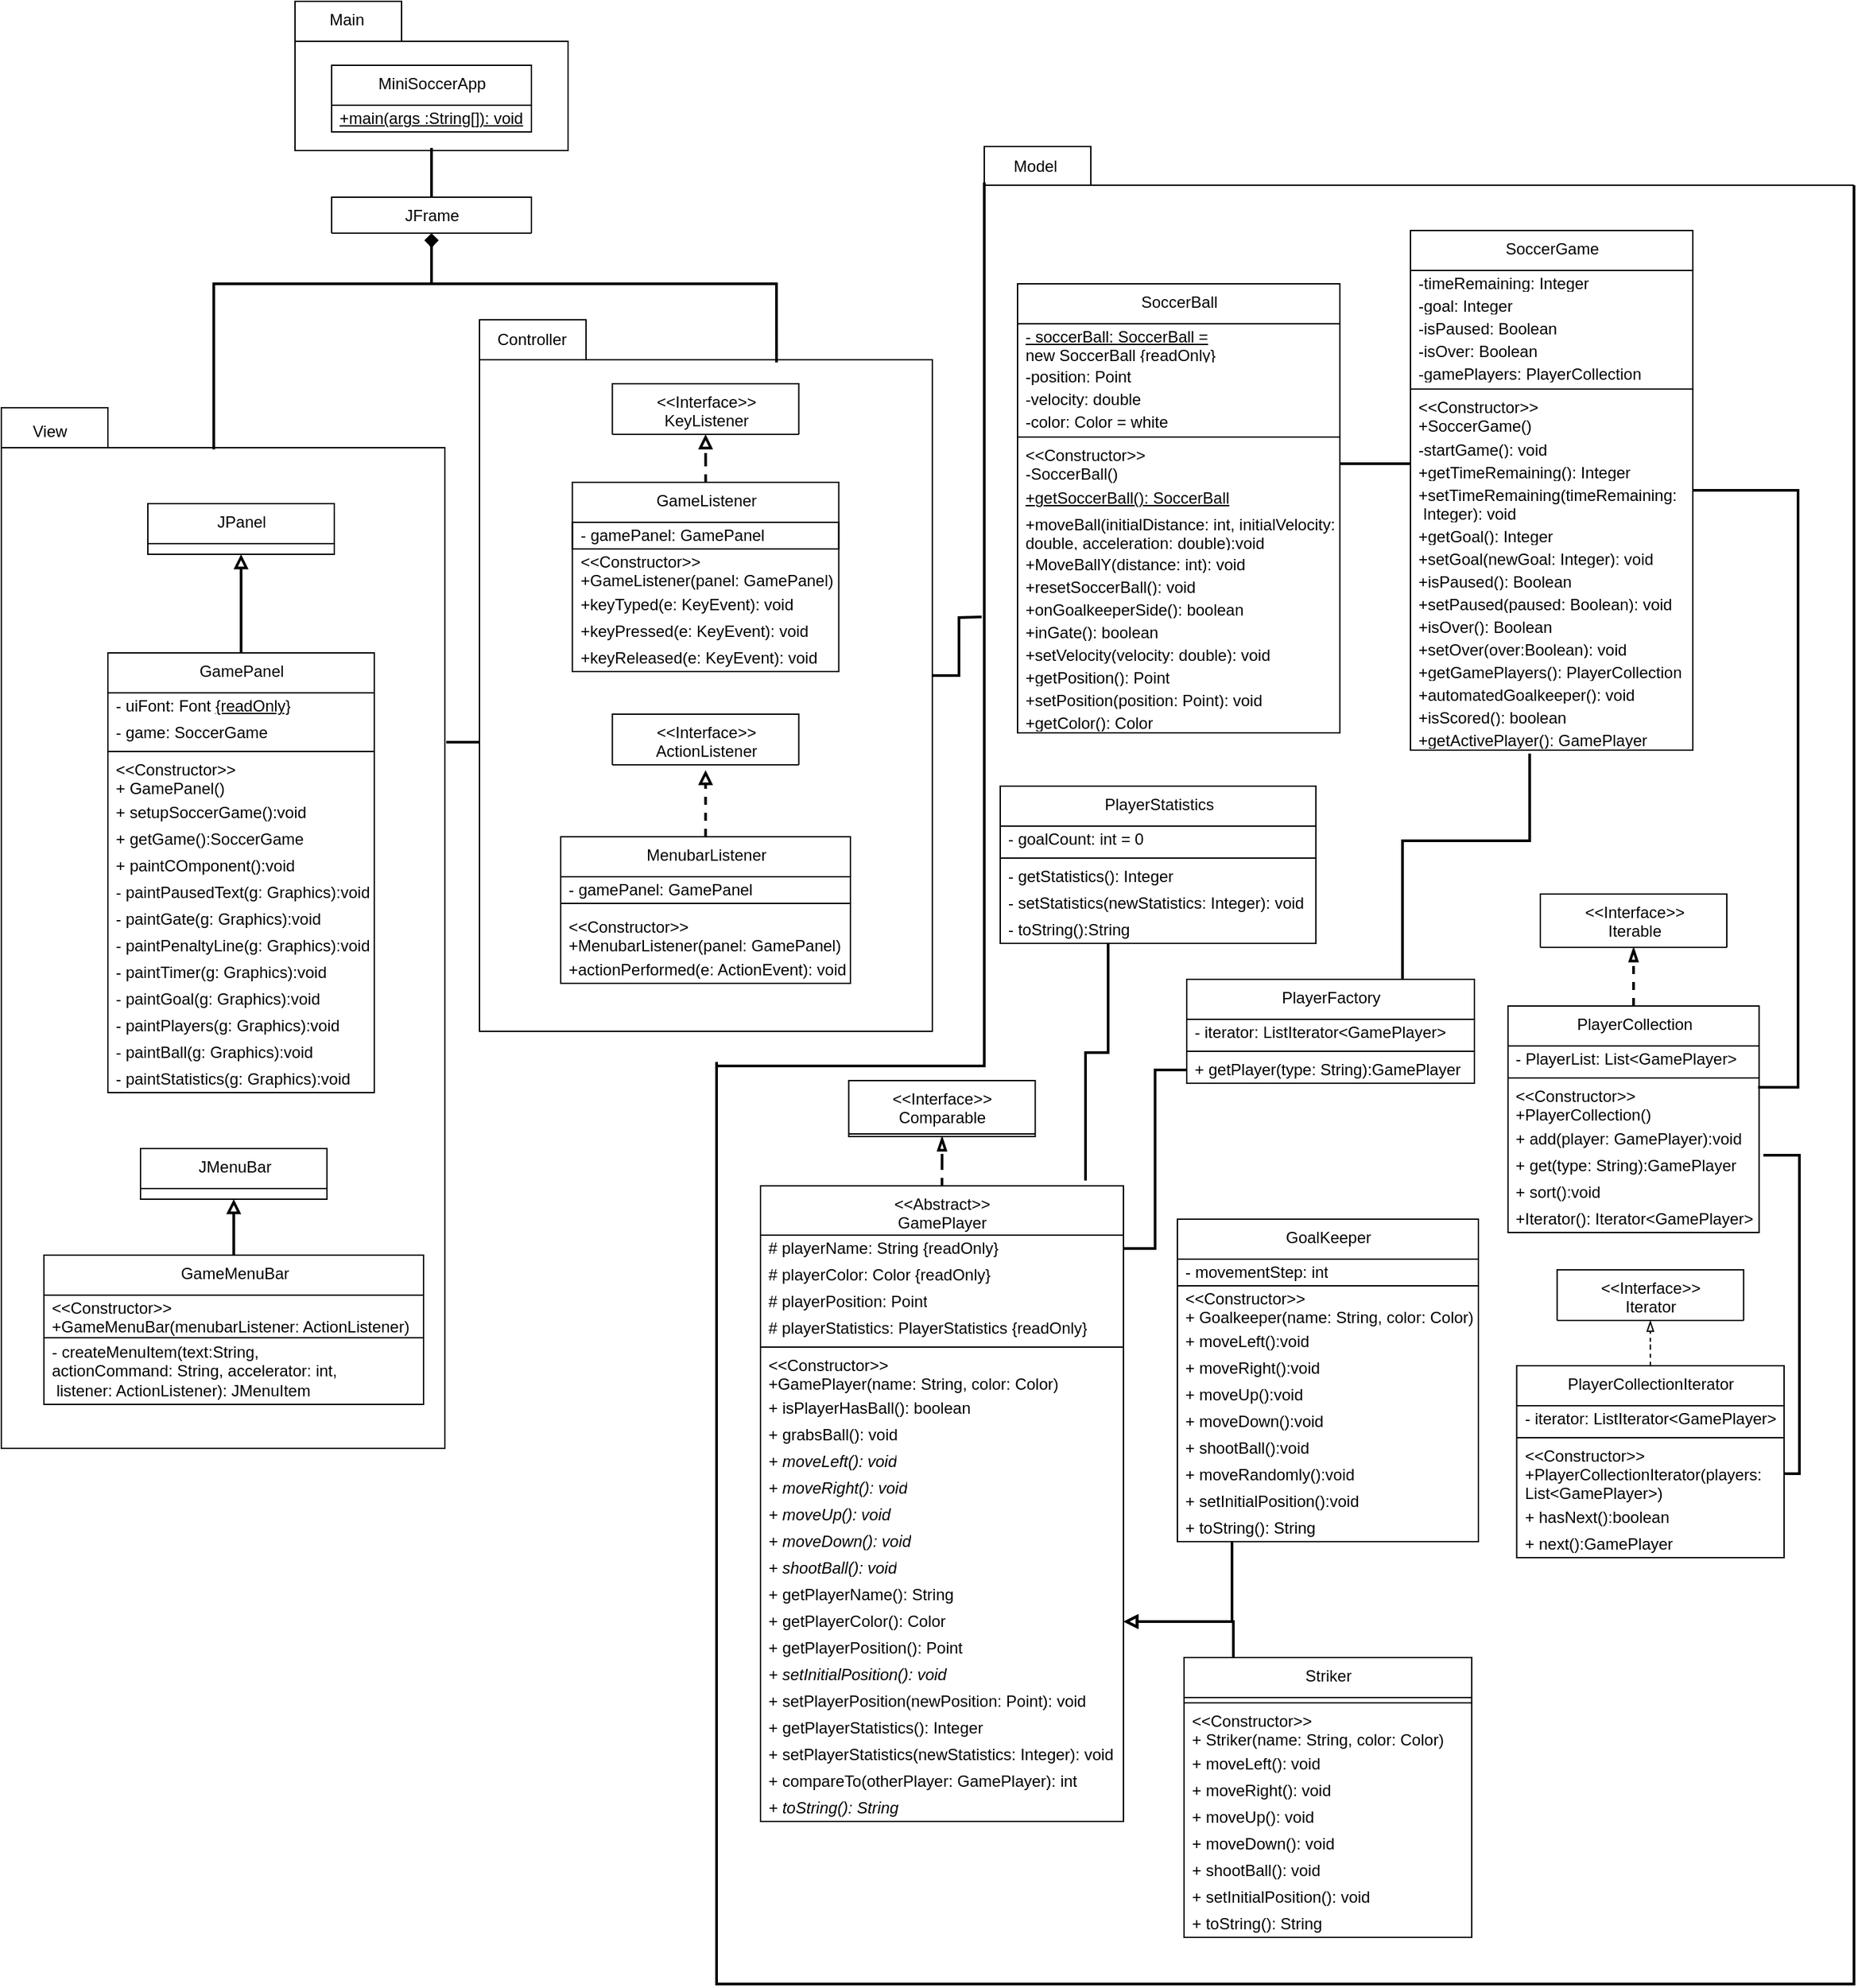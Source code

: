 <mxfile version="15.6.6" type="device"><diagram id="MmVbmo2Sns7JL_aZ90wT" name="Page-1"><mxGraphModel dx="2664" dy="1242" grid="1" gridSize="10" guides="1" tooltips="1" connect="1" arrows="1" fold="1" page="1" pageScale="1" pageWidth="850" pageHeight="1100" math="0" shadow="0"><root><mxCell id="0"/><mxCell id="1" parent="0"/><mxCell id="2kBBr-glDRrOdyHazLuI-1" value="" style="shape=folder;fontStyle=1;tabWidth=80;tabHeight=30;tabPosition=left;html=1;boundedLbl=1;labelBackgroundColor=default;fontColor=default;strokeColor=default;fillColor=default;" parent="1" vertex="1"><mxGeometry x="480.5" y="290" width="205" height="112" as="geometry"/></mxCell><mxCell id="2kBBr-glDRrOdyHazLuI-2" value="" style="shape=folder;fontStyle=1;tabWidth=80;tabHeight=30;tabPosition=left;html=1;boundedLbl=1;labelBackgroundColor=default;fontColor=default;strokeColor=default;fillColor=default;" parent="1" vertex="1"><mxGeometry x="998" y="399" width="653" height="29" as="geometry"/></mxCell><mxCell id="2kBBr-glDRrOdyHazLuI-3" value="" style="shape=folder;fontStyle=1;tabWidth=80;tabHeight=30;tabPosition=left;html=1;boundedLbl=1;labelBackgroundColor=default;fontColor=default;strokeColor=default;fillColor=default;" parent="1" vertex="1"><mxGeometry x="260" y="595" width="333" height="781" as="geometry"/></mxCell><mxCell id="2kBBr-glDRrOdyHazLuI-4" value="" style="edgeStyle=orthogonalEdgeStyle;rounded=0;orthogonalLoop=1;jettySize=auto;html=1;labelBackgroundColor=default;fontColor=default;endArrow=none;endFill=0;strokeColor=default;strokeWidth=2;" parent="1" source="2kBBr-glDRrOdyHazLuI-6" edge="1"><mxGeometry relative="1" as="geometry"><mxPoint x="594" y="846" as="targetPoint"/><Array as="points"><mxPoint x="594" y="846"/></Array></mxGeometry></mxCell><mxCell id="2kBBr-glDRrOdyHazLuI-5" style="edgeStyle=orthogonalEdgeStyle;rounded=0;orthogonalLoop=1;jettySize=auto;html=1;labelBackgroundColor=default;fontColor=default;endArrow=none;endFill=0;strokeColor=default;strokeWidth=2;" parent="1" source="2kBBr-glDRrOdyHazLuI-6" edge="1"><mxGeometry relative="1" as="geometry"><mxPoint x="996" y="752" as="targetPoint"/></mxGeometry></mxCell><mxCell id="2kBBr-glDRrOdyHazLuI-6" value="" style="shape=folder;fontStyle=1;tabWidth=80;tabHeight=30;tabPosition=left;html=1;boundedLbl=1;labelBackgroundColor=default;fontColor=default;strokeColor=default;fillColor=default;" parent="1" vertex="1"><mxGeometry x="619" y="529" width="340" height="534" as="geometry"/></mxCell><mxCell id="2kBBr-glDRrOdyHazLuI-7" style="edgeStyle=orthogonalEdgeStyle;rounded=0;orthogonalLoop=1;jettySize=auto;html=1;entryX=0.5;entryY=1;entryDx=0;entryDy=0;fontColor=default;endArrow=block;endFill=0;strokeColor=default;labelBackgroundColor=default;strokeWidth=2;" parent="1" source="2kBBr-glDRrOdyHazLuI-8" target="2kBBr-glDRrOdyHazLuI-44" edge="1"><mxGeometry relative="1" as="geometry"/></mxCell><mxCell id="2kBBr-glDRrOdyHazLuI-8" value="GameMenuBar" style="swimlane;fontStyle=0;align=center;verticalAlign=top;childLayout=stackLayout;horizontal=1;startSize=30;horizontalStack=0;resizeParent=1;resizeParentMax=0;resizeLast=0;collapsible=0;marginBottom=0;html=1;fillColor=default;strokeColor=default;fontColor=default;labelBackgroundColor=default;" parent="1" vertex="1"><mxGeometry x="292" y="1231" width="285" height="112" as="geometry"/></mxCell><mxCell id="2kBBr-glDRrOdyHazLuI-9" value="&amp;lt;&amp;lt;Constructor&amp;gt;&amp;gt;&lt;br&gt;+GameMenuBar(menubarListener: ActionListener)" style="text;html=1;strokeColor=default;fillColor=none;align=left;verticalAlign=middle;spacingLeft=4;spacingRight=4;overflow=hidden;rotatable=0;points=[[0,0.5],[1,0.5]];portConstraint=eastwest;fontColor=default;labelBackgroundColor=default;" parent="2kBBr-glDRrOdyHazLuI-8" vertex="1"><mxGeometry y="30" width="285" height="32" as="geometry"/></mxCell><mxCell id="2kBBr-glDRrOdyHazLuI-10" value="- createMenuItem(text:String, &lt;br&gt;actionCommand: String, accelerator: int,&lt;br&gt;&amp;nbsp;listener: ActionListener): JMenuItem" style="text;html=1;strokeColor=default;fillColor=none;align=left;verticalAlign=middle;spacingLeft=4;spacingRight=4;overflow=hidden;rotatable=0;points=[[0,0.5],[1,0.5]];portConstraint=eastwest;labelBackgroundColor=default;fontColor=default;" parent="2kBBr-glDRrOdyHazLuI-8" vertex="1"><mxGeometry y="62" width="285" height="50" as="geometry"/></mxCell><mxCell id="2kBBr-glDRrOdyHazLuI-11" style="edgeStyle=orthogonalEdgeStyle;rounded=0;orthogonalLoop=1;jettySize=auto;html=1;entryX=0.5;entryY=1;entryDx=0;entryDy=0;labelBackgroundColor=default;fontColor=default;endArrow=block;endFill=0;strokeColor=default;strokeWidth=2;" parent="1" source="2kBBr-glDRrOdyHazLuI-12" target="2kBBr-glDRrOdyHazLuI-45" edge="1"><mxGeometry relative="1" as="geometry"/></mxCell><mxCell id="2kBBr-glDRrOdyHazLuI-12" value="GamePanel" style="swimlane;fontStyle=0;align=center;verticalAlign=top;childLayout=stackLayout;horizontal=1;startSize=30;horizontalStack=0;resizeParent=1;resizeParentMax=0;resizeLast=0;collapsible=0;marginBottom=0;html=1;fillColor=default;strokeColor=default;fontColor=default;labelBackgroundColor=default;" parent="1" vertex="1"><mxGeometry x="340" y="779" width="200" height="330" as="geometry"/></mxCell><mxCell id="2kBBr-glDRrOdyHazLuI-13" value="- uiFont: Font&amp;nbsp;&lt;u&gt;{readOnly}&lt;/u&gt;" style="text;html=1;strokeColor=none;fillColor=none;align=left;verticalAlign=middle;spacingLeft=4;spacingRight=4;overflow=hidden;rotatable=0;points=[[0,0.5],[1,0.5]];portConstraint=eastwest;fontColor=default;labelBackgroundColor=default;" parent="2kBBr-glDRrOdyHazLuI-12" vertex="1"><mxGeometry y="30" width="200" height="20" as="geometry"/></mxCell><mxCell id="2kBBr-glDRrOdyHazLuI-14" value="- game: SoccerGame" style="text;html=1;strokeColor=none;fillColor=none;align=left;verticalAlign=middle;spacingLeft=4;spacingRight=4;overflow=hidden;rotatable=0;points=[[0,0.5],[1,0.5]];portConstraint=eastwest;fontColor=default;labelBackgroundColor=default;" parent="2kBBr-glDRrOdyHazLuI-12" vertex="1"><mxGeometry y="50" width="200" height="20" as="geometry"/></mxCell><mxCell id="2kBBr-glDRrOdyHazLuI-15" value="" style="line;strokeWidth=1;fillColor=none;align=left;verticalAlign=middle;spacingTop=-1;spacingLeft=3;spacingRight=3;rotatable=0;labelPosition=right;points=[];portConstraint=eastwest;strokeColor=default;labelBackgroundColor=default;fontColor=default;" parent="2kBBr-glDRrOdyHazLuI-12" vertex="1"><mxGeometry y="70" width="200" height="8" as="geometry"/></mxCell><mxCell id="2kBBr-glDRrOdyHazLuI-16" value="&amp;lt;&amp;lt;Constructor&amp;gt;&amp;gt;&lt;br&gt;+ GamePanel()" style="text;html=1;strokeColor=none;fillColor=none;align=left;verticalAlign=middle;spacingLeft=4;spacingRight=4;overflow=hidden;rotatable=0;points=[[0,0.5],[1,0.5]];portConstraint=eastwest;fontColor=default;labelBackgroundColor=default;" parent="2kBBr-glDRrOdyHazLuI-12" vertex="1"><mxGeometry y="78" width="200" height="32" as="geometry"/></mxCell><mxCell id="2kBBr-glDRrOdyHazLuI-17" value="+ setupSoccerGame():void" style="text;html=1;strokeColor=none;fillColor=none;align=left;verticalAlign=middle;spacingLeft=4;spacingRight=4;overflow=hidden;rotatable=0;points=[[0,0.5],[1,0.5]];portConstraint=eastwest;fontColor=default;labelBackgroundColor=default;" parent="2kBBr-glDRrOdyHazLuI-12" vertex="1"><mxGeometry y="110" width="200" height="20" as="geometry"/></mxCell><mxCell id="2kBBr-glDRrOdyHazLuI-18" value="+ getGame():SoccerGame" style="text;html=1;strokeColor=none;fillColor=none;align=left;verticalAlign=middle;spacingLeft=4;spacingRight=4;overflow=hidden;rotatable=0;points=[[0,0.5],[1,0.5]];portConstraint=eastwest;fontColor=default;labelBackgroundColor=default;" parent="2kBBr-glDRrOdyHazLuI-12" vertex="1"><mxGeometry y="130" width="200" height="20" as="geometry"/></mxCell><mxCell id="2kBBr-glDRrOdyHazLuI-19" value="+ paintCOmponent():void" style="text;html=1;strokeColor=none;fillColor=none;align=left;verticalAlign=middle;spacingLeft=4;spacingRight=4;overflow=hidden;rotatable=0;points=[[0,0.5],[1,0.5]];portConstraint=eastwest;fontColor=default;labelBackgroundColor=default;" parent="2kBBr-glDRrOdyHazLuI-12" vertex="1"><mxGeometry y="150" width="200" height="20" as="geometry"/></mxCell><mxCell id="2kBBr-glDRrOdyHazLuI-20" value="- paintPausedText(g: Graphics):void" style="text;html=1;strokeColor=none;fillColor=none;align=left;verticalAlign=middle;spacingLeft=4;spacingRight=4;overflow=hidden;rotatable=0;points=[[0,0.5],[1,0.5]];portConstraint=eastwest;fontColor=default;labelBackgroundColor=default;" parent="2kBBr-glDRrOdyHazLuI-12" vertex="1"><mxGeometry y="170" width="200" height="20" as="geometry"/></mxCell><mxCell id="2kBBr-glDRrOdyHazLuI-21" value="- paintGate(g: Graphics):void" style="text;html=1;strokeColor=none;fillColor=none;align=left;verticalAlign=middle;spacingLeft=4;spacingRight=4;overflow=hidden;rotatable=0;points=[[0,0.5],[1,0.5]];portConstraint=eastwest;fontColor=default;labelBackgroundColor=default;" parent="2kBBr-glDRrOdyHazLuI-12" vertex="1"><mxGeometry y="190" width="200" height="20" as="geometry"/></mxCell><mxCell id="2kBBr-glDRrOdyHazLuI-22" value="- paintPenaltyLine(g: Graphics):void" style="text;html=1;strokeColor=none;fillColor=none;align=left;verticalAlign=middle;spacingLeft=4;spacingRight=4;overflow=hidden;rotatable=0;points=[[0,0.5],[1,0.5]];portConstraint=eastwest;fontColor=default;labelBackgroundColor=default;" parent="2kBBr-glDRrOdyHazLuI-12" vertex="1"><mxGeometry y="210" width="200" height="20" as="geometry"/></mxCell><mxCell id="2kBBr-glDRrOdyHazLuI-23" value="- paintTimer(g: Graphics):void" style="text;html=1;strokeColor=none;fillColor=none;align=left;verticalAlign=middle;spacingLeft=4;spacingRight=4;overflow=hidden;rotatable=0;points=[[0,0.5],[1,0.5]];portConstraint=eastwest;fontColor=default;labelBackgroundColor=default;" parent="2kBBr-glDRrOdyHazLuI-12" vertex="1"><mxGeometry y="230" width="200" height="20" as="geometry"/></mxCell><mxCell id="2kBBr-glDRrOdyHazLuI-24" value="- paintGoal(g: Graphics):void" style="text;html=1;strokeColor=none;fillColor=none;align=left;verticalAlign=middle;spacingLeft=4;spacingRight=4;overflow=hidden;rotatable=0;points=[[0,0.5],[1,0.5]];portConstraint=eastwest;fontColor=default;labelBackgroundColor=default;" parent="2kBBr-glDRrOdyHazLuI-12" vertex="1"><mxGeometry y="250" width="200" height="20" as="geometry"/></mxCell><mxCell id="2kBBr-glDRrOdyHazLuI-25" value="- paintPlayers(g: Graphics):void" style="text;html=1;strokeColor=none;fillColor=none;align=left;verticalAlign=middle;spacingLeft=4;spacingRight=4;overflow=hidden;rotatable=0;points=[[0,0.5],[1,0.5]];portConstraint=eastwest;fontColor=default;labelBackgroundColor=default;" parent="2kBBr-glDRrOdyHazLuI-12" vertex="1"><mxGeometry y="270" width="200" height="20" as="geometry"/></mxCell><mxCell id="2kBBr-glDRrOdyHazLuI-26" value="- paintBall(g: Graphics):void" style="text;html=1;strokeColor=none;fillColor=none;align=left;verticalAlign=middle;spacingLeft=4;spacingRight=4;overflow=hidden;rotatable=0;points=[[0,0.5],[1,0.5]];portConstraint=eastwest;fontColor=default;labelBackgroundColor=default;" parent="2kBBr-glDRrOdyHazLuI-12" vertex="1"><mxGeometry y="290" width="200" height="20" as="geometry"/></mxCell><mxCell id="2kBBr-glDRrOdyHazLuI-27" value="- paintStatistics(g: Graphics):void" style="text;html=1;strokeColor=none;fillColor=none;align=left;verticalAlign=middle;spacingLeft=4;spacingRight=4;overflow=hidden;rotatable=0;points=[[0,0.5],[1,0.5]];portConstraint=eastwest;fontColor=default;labelBackgroundColor=default;" parent="2kBBr-glDRrOdyHazLuI-12" vertex="1"><mxGeometry y="310" width="200" height="20" as="geometry"/></mxCell><mxCell id="2kBBr-glDRrOdyHazLuI-28" style="edgeStyle=orthogonalEdgeStyle;rounded=0;orthogonalLoop=1;jettySize=auto;html=1;entryX=0.5;entryY=1;entryDx=0;entryDy=0;labelBackgroundColor=default;fontColor=default;endArrow=block;endFill=0;strokeColor=default;dashed=1;strokeWidth=2;" parent="1" source="2kBBr-glDRrOdyHazLuI-29" target="2kBBr-glDRrOdyHazLuI-46" edge="1"><mxGeometry relative="1" as="geometry"/></mxCell><mxCell id="2kBBr-glDRrOdyHazLuI-29" value="GameListener" style="swimlane;fontStyle=0;align=center;verticalAlign=top;childLayout=stackLayout;horizontal=1;startSize=30;horizontalStack=0;resizeParent=1;resizeParentMax=0;resizeLast=0;collapsible=0;marginBottom=0;html=1;fillColor=default;strokeColor=default;fontColor=default;labelBackgroundColor=default;" parent="1" vertex="1"><mxGeometry x="688.75" y="651" width="200" height="142" as="geometry"/></mxCell><mxCell id="2kBBr-glDRrOdyHazLuI-30" value="- gamePanel: GamePanel" style="text;html=1;strokeColor=default;fillColor=none;align=left;verticalAlign=middle;spacingLeft=4;spacingRight=4;overflow=hidden;rotatable=0;points=[[0,0.5],[1,0.5]];portConstraint=eastwest;fontColor=default;labelBackgroundColor=default;" parent="2kBBr-glDRrOdyHazLuI-29" vertex="1"><mxGeometry y="30" width="200" height="20" as="geometry"/></mxCell><mxCell id="2kBBr-glDRrOdyHazLuI-31" value="&amp;lt;&amp;lt;Constructor&amp;gt;&amp;gt;&lt;br&gt;+GameListener(panel: GamePanel)" style="text;html=1;strokeColor=none;fillColor=none;align=left;verticalAlign=middle;spacingLeft=4;spacingRight=4;overflow=hidden;rotatable=0;points=[[0,0.5],[1,0.5]];portConstraint=eastwest;fontColor=default;labelBackgroundColor=default;" parent="2kBBr-glDRrOdyHazLuI-29" vertex="1"><mxGeometry y="50" width="200" height="32" as="geometry"/></mxCell><mxCell id="2kBBr-glDRrOdyHazLuI-32" value="+keyTyped(e: KeyEvent): void" style="text;html=1;strokeColor=none;fillColor=none;align=left;verticalAlign=middle;spacingLeft=4;spacingRight=4;overflow=hidden;rotatable=0;points=[[0,0.5],[1,0.5]];portConstraint=eastwest;fontColor=default;labelBackgroundColor=default;" parent="2kBBr-glDRrOdyHazLuI-29" vertex="1"><mxGeometry y="82" width="200" height="20" as="geometry"/></mxCell><mxCell id="2kBBr-glDRrOdyHazLuI-33" value="+keyPressed(e: KeyEvent): void" style="text;html=1;strokeColor=none;fillColor=none;align=left;verticalAlign=middle;spacingLeft=4;spacingRight=4;overflow=hidden;rotatable=0;points=[[0,0.5],[1,0.5]];portConstraint=eastwest;fontColor=default;labelBackgroundColor=default;" parent="2kBBr-glDRrOdyHazLuI-29" vertex="1"><mxGeometry y="102" width="200" height="20" as="geometry"/></mxCell><mxCell id="2kBBr-glDRrOdyHazLuI-34" value="+keyReleased(e: KeyEvent): void" style="text;html=1;strokeColor=none;fillColor=none;align=left;verticalAlign=middle;spacingLeft=4;spacingRight=4;overflow=hidden;rotatable=0;points=[[0,0.5],[1,0.5]];portConstraint=eastwest;fontColor=default;labelBackgroundColor=default;" parent="2kBBr-glDRrOdyHazLuI-29" vertex="1"><mxGeometry y="122" width="200" height="20" as="geometry"/></mxCell><mxCell id="2kBBr-glDRrOdyHazLuI-35" style="edgeStyle=orthogonalEdgeStyle;rounded=0;orthogonalLoop=1;jettySize=auto;html=1;dashed=1;labelBackgroundColor=default;fontColor=default;endArrow=block;endFill=0;strokeColor=default;strokeWidth=2;" parent="1" source="2kBBr-glDRrOdyHazLuI-36" edge="1"><mxGeometry relative="1" as="geometry"><mxPoint x="788.75" y="867" as="targetPoint"/></mxGeometry></mxCell><mxCell id="2kBBr-glDRrOdyHazLuI-36" value="MenubarListener" style="swimlane;fontStyle=0;align=center;verticalAlign=top;childLayout=stackLayout;horizontal=1;startSize=30;horizontalStack=0;resizeParent=1;resizeParentMax=0;resizeLast=0;collapsible=0;marginBottom=0;html=1;fillColor=default;strokeColor=default;fontColor=default;labelBackgroundColor=default;" parent="1" vertex="1"><mxGeometry x="680" y="917" width="217.5" height="110" as="geometry"/></mxCell><mxCell id="2kBBr-glDRrOdyHazLuI-37" value="- gamePanel: GamePanel" style="text;html=1;strokeColor=default;fillColor=none;align=left;verticalAlign=middle;spacingLeft=4;spacingRight=4;overflow=hidden;rotatable=0;points=[[0,0.5],[1,0.5]];portConstraint=eastwest;fontColor=default;labelBackgroundColor=default;" parent="2kBBr-glDRrOdyHazLuI-36" vertex="1"><mxGeometry y="30" width="217.5" height="20" as="geometry"/></mxCell><mxCell id="2kBBr-glDRrOdyHazLuI-38" value="" style="line;strokeWidth=1;fillColor=none;align=left;verticalAlign=middle;spacingTop=-1;spacingLeft=3;spacingRight=3;rotatable=0;labelPosition=right;points=[];portConstraint=eastwest;strokeColor=none;labelBackgroundColor=default;fontColor=default;" parent="2kBBr-glDRrOdyHazLuI-36" vertex="1"><mxGeometry y="50" width="217.5" height="8" as="geometry"/></mxCell><mxCell id="2kBBr-glDRrOdyHazLuI-39" value="&amp;lt;&amp;lt;Constructor&amp;gt;&amp;gt;&lt;br&gt;+MenubarListener(panel: GamePanel)" style="text;html=1;strokeColor=none;fillColor=none;align=left;verticalAlign=middle;spacingLeft=4;spacingRight=4;overflow=hidden;rotatable=0;points=[[0,0.5],[1,0.5]];portConstraint=eastwest;fontColor=default;labelBackgroundColor=default;" parent="2kBBr-glDRrOdyHazLuI-36" vertex="1"><mxGeometry y="58" width="217.5" height="32" as="geometry"/></mxCell><mxCell id="2kBBr-glDRrOdyHazLuI-40" value="+actionPerformed(e: ActionEvent): void" style="text;html=1;strokeColor=none;fillColor=none;align=left;verticalAlign=middle;spacingLeft=4;spacingRight=4;overflow=hidden;rotatable=0;points=[[0,0.5],[1,0.5]];portConstraint=eastwest;fontColor=default;labelBackgroundColor=default;" parent="2kBBr-glDRrOdyHazLuI-36" vertex="1"><mxGeometry y="90" width="217.5" height="20" as="geometry"/></mxCell><mxCell id="2kBBr-glDRrOdyHazLuI-41" style="edgeStyle=orthogonalEdgeStyle;rounded=0;orthogonalLoop=1;jettySize=auto;html=1;entryX=0.5;entryY=0;entryDx=0;entryDy=0;labelBackgroundColor=default;fontColor=default;endArrow=none;endFill=0;strokeColor=default;strokeWidth=2;" parent="1" target="2kBBr-glDRrOdyHazLuI-170" edge="1"><mxGeometry relative="1" as="geometry"><mxPoint x="583" y="400" as="sourcePoint"/></mxGeometry></mxCell><mxCell id="2kBBr-glDRrOdyHazLuI-42" value="MiniSoccerApp" style="swimlane;fontStyle=0;align=center;verticalAlign=top;childLayout=stackLayout;horizontal=1;startSize=30;horizontalStack=0;resizeParent=1;resizeParentMax=0;resizeLast=0;collapsible=0;marginBottom=0;html=1;fillColor=default;strokeColor=default;fontColor=default;labelBackgroundColor=default;" parent="1" vertex="1"><mxGeometry x="508" y="338" width="150" height="50" as="geometry"/></mxCell><mxCell id="2kBBr-glDRrOdyHazLuI-43" value="&lt;u&gt;+main(args :String[]): void&lt;/u&gt;" style="text;html=1;strokeColor=default;fillColor=default;align=left;verticalAlign=middle;spacingLeft=4;spacingRight=4;overflow=hidden;rotatable=0;points=[[0,0.5],[1,0.5]];portConstraint=eastwest;fontColor=default;labelBackgroundColor=default;" parent="2kBBr-glDRrOdyHazLuI-42" vertex="1"><mxGeometry y="30" width="150" height="20" as="geometry"/></mxCell><mxCell id="2kBBr-glDRrOdyHazLuI-44" value="JMenuBar" style="swimlane;fontStyle=0;align=center;verticalAlign=top;childLayout=stackLayout;horizontal=1;startSize=30;horizontalStack=0;resizeParent=1;resizeParentMax=0;resizeLast=0;collapsible=0;marginBottom=0;html=1;fillColor=default;strokeColor=default;fontColor=default;labelBackgroundColor=default;" parent="1" vertex="1"><mxGeometry x="364.5" y="1151" width="140" height="38" as="geometry"/></mxCell><mxCell id="2kBBr-glDRrOdyHazLuI-45" value="JPanel" style="swimlane;fontStyle=0;align=center;verticalAlign=top;childLayout=stackLayout;horizontal=1;startSize=30;horizontalStack=0;resizeParent=1;resizeParentMax=0;resizeLast=0;collapsible=0;marginBottom=0;html=1;fillColor=default;strokeColor=default;fontColor=default;labelBackgroundColor=default;" parent="1" vertex="1"><mxGeometry x="370" y="667" width="140" height="38" as="geometry"/></mxCell><mxCell id="2kBBr-glDRrOdyHazLuI-46" value="&amp;lt;&amp;lt;Interface&amp;gt;&amp;gt;&lt;br&gt;KeyListener" style="swimlane;fontStyle=0;align=center;verticalAlign=top;childLayout=stackLayout;horizontal=1;startSize=38;horizontalStack=0;resizeParent=1;resizeParentMax=0;resizeLast=0;collapsible=0;marginBottom=0;html=1;fillColor=default;strokeColor=default;fontColor=default;labelBackgroundColor=default;" parent="1" vertex="1"><mxGeometry x="718.75" y="577" width="140" height="38" as="geometry"/></mxCell><mxCell id="2kBBr-glDRrOdyHazLuI-47" value="&amp;lt;&amp;lt;Interface&amp;gt;&amp;gt;&lt;br&gt;ActionListener" style="swimlane;fontStyle=0;align=center;verticalAlign=top;childLayout=stackLayout;horizontal=1;startSize=38;horizontalStack=0;resizeParent=1;resizeParentMax=0;resizeLast=0;collapsible=0;marginBottom=0;html=1;fillColor=default;strokeColor=default;fontColor=default;labelBackgroundColor=default;" parent="1" vertex="1"><mxGeometry x="718.75" y="825" width="140" height="38" as="geometry"/></mxCell><mxCell id="2kBBr-glDRrOdyHazLuI-48" value="" style="edgeStyle=orthogonalEdgeStyle;rounded=0;orthogonalLoop=1;jettySize=auto;html=1;dashed=1;labelBackgroundColor=default;fontColor=default;endArrow=blockThin;endFill=0;strokeColor=default;exitX=0.5;exitY=0;exitDx=0;exitDy=0;strokeWidth=2;" parent="1" source="2kBBr-glDRrOdyHazLuI-143" target="2kBBr-glDRrOdyHazLuI-49" edge="1"><mxGeometry relative="1" as="geometry"/></mxCell><mxCell id="2kBBr-glDRrOdyHazLuI-49" value="&amp;lt;&amp;lt;Interface&amp;gt;&amp;gt;&lt;br&gt;Comparable" style="swimlane;fontStyle=0;align=center;verticalAlign=top;childLayout=stackLayout;horizontal=1;startSize=40;horizontalStack=0;resizeParent=1;resizeParentMax=0;resizeLast=0;collapsible=0;marginBottom=0;html=1;fillColor=default;strokeColor=default;fontColor=default;labelBackgroundColor=default;" parent="1" vertex="1"><mxGeometry x="896.25" y="1100" width="140" height="42" as="geometry"/></mxCell><mxCell id="2kBBr-glDRrOdyHazLuI-50" value="" style="edgeStyle=orthogonalEdgeStyle;rounded=0;orthogonalLoop=1;jettySize=auto;html=1;dashed=1;labelBackgroundColor=default;fontColor=default;endArrow=blockThin;endFill=0;strokeColor=default;exitX=0.5;exitY=0;exitDx=0;exitDy=0;strokeWidth=2;" parent="1" source="2kBBr-glDRrOdyHazLuI-101" target="2kBBr-glDRrOdyHazLuI-51" edge="1"><mxGeometry relative="1" as="geometry"/></mxCell><mxCell id="2kBBr-glDRrOdyHazLuI-51" value="&amp;lt;&amp;lt;Interface&amp;gt;&amp;gt;&lt;br&gt;Iterable" style="swimlane;fontStyle=0;align=center;verticalAlign=top;childLayout=stackLayout;horizontal=1;startSize=40;horizontalStack=0;resizeParent=1;resizeParentMax=0;resizeLast=0;collapsible=0;marginBottom=0;html=1;fillColor=default;strokeColor=default;fontColor=default;labelBackgroundColor=default;" parent="1" vertex="1"><mxGeometry x="1415.5" y="960" width="140" height="40" as="geometry"/></mxCell><mxCell id="2kBBr-glDRrOdyHazLuI-52" value="" style="edgeStyle=orthogonalEdgeStyle;rounded=0;orthogonalLoop=1;jettySize=auto;html=1;dashed=1;labelBackgroundColor=default;fontColor=default;endArrow=blockThin;endFill=0;strokeColor=default;exitX=0.5;exitY=0;exitDx=0;exitDy=0;" parent="1" source="2kBBr-glDRrOdyHazLuI-109" target="2kBBr-glDRrOdyHazLuI-53" edge="1"><mxGeometry relative="1" as="geometry"/></mxCell><mxCell id="2kBBr-glDRrOdyHazLuI-53" value="&amp;lt;&amp;lt;Interface&amp;gt;&amp;gt;&lt;br&gt;Iterator" style="swimlane;fontStyle=0;align=center;verticalAlign=top;childLayout=stackLayout;horizontal=1;startSize=38;horizontalStack=0;resizeParent=1;resizeParentMax=0;resizeLast=0;collapsible=0;marginBottom=0;html=1;fillColor=default;strokeColor=default;fontColor=default;labelBackgroundColor=default;" parent="1" vertex="1"><mxGeometry x="1428.13" y="1242" width="140" height="38" as="geometry"/></mxCell><mxCell id="2kBBr-glDRrOdyHazLuI-54" value="SoccerBall" style="swimlane;fontStyle=0;align=center;verticalAlign=top;childLayout=stackLayout;horizontal=1;startSize=30;horizontalStack=0;resizeParent=1;resizeParentMax=0;resizeLast=0;collapsible=0;marginBottom=0;html=1;fillColor=default;strokeColor=default;fontColor=default;" parent="1" vertex="1"><mxGeometry x="1023" y="502" width="242" height="337" as="geometry"/></mxCell><mxCell id="2kBBr-glDRrOdyHazLuI-55" value="&lt;u&gt;- soccerBall: SoccerBall =&lt;br&gt;new SoccerBall {readOnly}&lt;/u&gt;" style="text;html=1;strokeColor=none;fillColor=none;align=left;verticalAlign=middle;spacingLeft=4;spacingRight=4;overflow=hidden;rotatable=0;points=[[0,0.5],[1,0.5]];portConstraint=eastwest;fontColor=default;" parent="2kBBr-glDRrOdyHazLuI-54" vertex="1"><mxGeometry y="30" width="242" height="30" as="geometry"/></mxCell><mxCell id="2kBBr-glDRrOdyHazLuI-56" value="-position: Point&amp;nbsp;" style="text;html=1;strokeColor=none;fillColor=none;align=left;verticalAlign=middle;spacingLeft=4;spacingRight=4;overflow=hidden;rotatable=0;points=[[0,0.5],[1,0.5]];portConstraint=eastwest;fontColor=default;" parent="2kBBr-glDRrOdyHazLuI-54" vertex="1"><mxGeometry y="60" width="242" height="17" as="geometry"/></mxCell><mxCell id="2kBBr-glDRrOdyHazLuI-57" value="-velocity: double" style="text;html=1;strokeColor=none;fillColor=none;align=left;verticalAlign=middle;spacingLeft=4;spacingRight=4;overflow=hidden;rotatable=0;points=[[0,0.5],[1,0.5]];portConstraint=eastwest;fontColor=default;" parent="2kBBr-glDRrOdyHazLuI-54" vertex="1"><mxGeometry y="77" width="242" height="17" as="geometry"/></mxCell><mxCell id="2kBBr-glDRrOdyHazLuI-58" value="-color: Color = white" style="text;html=1;strokeColor=none;fillColor=none;align=left;verticalAlign=middle;spacingLeft=4;spacingRight=4;overflow=hidden;rotatable=0;points=[[0,0.5],[1,0.5]];portConstraint=eastwest;fontColor=default;" parent="2kBBr-glDRrOdyHazLuI-54" vertex="1"><mxGeometry y="94" width="242" height="17" as="geometry"/></mxCell><mxCell id="2kBBr-glDRrOdyHazLuI-59" value="" style="line;strokeWidth=1;fillColor=none;align=left;verticalAlign=middle;spacingTop=-1;spacingLeft=3;spacingRight=3;rotatable=0;labelPosition=right;points=[];portConstraint=eastwest;" parent="2kBBr-glDRrOdyHazLuI-54" vertex="1"><mxGeometry y="111" width="242" height="8" as="geometry"/></mxCell><mxCell id="2kBBr-glDRrOdyHazLuI-60" value="&amp;lt;&amp;lt;Constructor&amp;gt;&amp;gt;&lt;br&gt;-SoccerBall()" style="text;html=1;strokeColor=none;fillColor=none;align=left;verticalAlign=middle;spacingLeft=4;spacingRight=4;overflow=hidden;rotatable=0;points=[[0,0.5],[1,0.5]];portConstraint=eastwest;fontColor=default;" parent="2kBBr-glDRrOdyHazLuI-54" vertex="1"><mxGeometry y="119" width="242" height="32" as="geometry"/></mxCell><mxCell id="2kBBr-glDRrOdyHazLuI-61" value="&lt;u&gt;+getSoccerBall(): SoccerBall&lt;/u&gt;" style="text;html=1;strokeColor=none;fillColor=none;align=left;verticalAlign=middle;spacingLeft=4;spacingRight=4;overflow=hidden;rotatable=0;points=[[0,0.5],[1,0.5]];portConstraint=eastwest;fontColor=default;" parent="2kBBr-glDRrOdyHazLuI-54" vertex="1"><mxGeometry y="151" width="242" height="20" as="geometry"/></mxCell><mxCell id="2kBBr-glDRrOdyHazLuI-62" value="+moveBall(initialDistance: int, initialVelocity: &lt;br&gt;double, acceleration: double):void" style="text;html=1;strokeColor=none;fillColor=none;align=left;verticalAlign=middle;spacingLeft=4;spacingRight=4;overflow=hidden;rotatable=0;points=[[0,0.5],[1,0.5]];portConstraint=eastwest;fontColor=default;" parent="2kBBr-glDRrOdyHazLuI-54" vertex="1"><mxGeometry y="171" width="242" height="30" as="geometry"/></mxCell><mxCell id="2kBBr-glDRrOdyHazLuI-63" value="+MoveBallY(distance: int): void" style="text;html=1;strokeColor=none;fillColor=none;align=left;verticalAlign=middle;spacingLeft=4;spacingRight=4;overflow=hidden;rotatable=0;points=[[0,0.5],[1,0.5]];portConstraint=eastwest;fontColor=default;" parent="2kBBr-glDRrOdyHazLuI-54" vertex="1"><mxGeometry y="201" width="242" height="17" as="geometry"/></mxCell><mxCell id="2kBBr-glDRrOdyHazLuI-64" value="+resetSoccerBall(): void" style="text;html=1;strokeColor=none;fillColor=none;align=left;verticalAlign=middle;spacingLeft=4;spacingRight=4;overflow=hidden;rotatable=0;points=[[0,0.5],[1,0.5]];portConstraint=eastwest;fontColor=default;" parent="2kBBr-glDRrOdyHazLuI-54" vertex="1"><mxGeometry y="218" width="242" height="17" as="geometry"/></mxCell><mxCell id="2kBBr-glDRrOdyHazLuI-65" value="+onGoalkeeperSide(): boolean" style="text;html=1;strokeColor=none;fillColor=none;align=left;verticalAlign=middle;spacingLeft=4;spacingRight=4;overflow=hidden;rotatable=0;points=[[0,0.5],[1,0.5]];portConstraint=eastwest;fontColor=default;" parent="2kBBr-glDRrOdyHazLuI-54" vertex="1"><mxGeometry y="235" width="242" height="17" as="geometry"/></mxCell><mxCell id="2kBBr-glDRrOdyHazLuI-66" value="+inGate(): boolean" style="text;html=1;strokeColor=none;fillColor=none;align=left;verticalAlign=middle;spacingLeft=4;spacingRight=4;overflow=hidden;rotatable=0;points=[[0,0.5],[1,0.5]];portConstraint=eastwest;fontColor=default;" parent="2kBBr-glDRrOdyHazLuI-54" vertex="1"><mxGeometry y="252" width="242" height="17" as="geometry"/></mxCell><mxCell id="2kBBr-glDRrOdyHazLuI-67" value="+setVelocity(velocity: double): void" style="text;html=1;strokeColor=none;fillColor=none;align=left;verticalAlign=middle;spacingLeft=4;spacingRight=4;overflow=hidden;rotatable=0;points=[[0,0.5],[1,0.5]];portConstraint=eastwest;fontColor=default;" parent="2kBBr-glDRrOdyHazLuI-54" vertex="1"><mxGeometry y="269" width="242" height="17" as="geometry"/></mxCell><mxCell id="2kBBr-glDRrOdyHazLuI-68" value="+getPosition(): Point" style="text;html=1;strokeColor=none;fillColor=none;align=left;verticalAlign=middle;spacingLeft=4;spacingRight=4;overflow=hidden;rotatable=0;points=[[0,0.5],[1,0.5]];portConstraint=eastwest;fontColor=default;" parent="2kBBr-glDRrOdyHazLuI-54" vertex="1"><mxGeometry y="286" width="242" height="17" as="geometry"/></mxCell><mxCell id="2kBBr-glDRrOdyHazLuI-69" value="+setPosition(position: Point): void" style="text;html=1;strokeColor=none;fillColor=none;align=left;verticalAlign=middle;spacingLeft=4;spacingRight=4;overflow=hidden;rotatable=0;points=[[0,0.5],[1,0.5]];portConstraint=eastwest;fontColor=default;" parent="2kBBr-glDRrOdyHazLuI-54" vertex="1"><mxGeometry y="303" width="242" height="17" as="geometry"/></mxCell><mxCell id="2kBBr-glDRrOdyHazLuI-70" value="+getColor(): Color" style="text;html=1;strokeColor=none;fillColor=none;align=left;verticalAlign=middle;spacingLeft=4;spacingRight=4;overflow=hidden;rotatable=0;points=[[0,0.5],[1,0.5]];portConstraint=eastwest;fontColor=default;" parent="2kBBr-glDRrOdyHazLuI-54" vertex="1"><mxGeometry y="320" width="242" height="17" as="geometry"/></mxCell><mxCell id="2kBBr-glDRrOdyHazLuI-71" style="edgeStyle=orthogonalEdgeStyle;rounded=0;orthogonalLoop=1;jettySize=auto;html=1;labelBackgroundColor=default;fontColor=default;endArrow=none;endFill=0;strokeColor=default;strokeWidth=2;" parent="1" source="2kBBr-glDRrOdyHazLuI-73" edge="1"><mxGeometry relative="1" as="geometry"><mxPoint x="1579" y="1105" as="targetPoint"/><Array as="points"><mxPoint x="1609" y="657"/><mxPoint x="1609" y="1105"/></Array></mxGeometry></mxCell><mxCell id="2kBBr-glDRrOdyHazLuI-72" value="" style="edgeStyle=orthogonalEdgeStyle;rounded=0;orthogonalLoop=1;jettySize=auto;html=1;labelBackgroundColor=default;fontColor=default;endArrow=none;endFill=0;strokeColor=default;strokeWidth=2;entryX=0;entryY=0;entryDx=653;entryDy=29;entryPerimeter=0;" parent="1" target="2kBBr-glDRrOdyHazLuI-2" edge="1"><mxGeometry relative="1" as="geometry"><mxPoint x="797" y="1086" as="sourcePoint"/><Array as="points"><mxPoint x="797" y="1778"/><mxPoint x="1651" y="1778"/></Array></mxGeometry></mxCell><mxCell id="2kBBr-glDRrOdyHazLuI-73" value="SoccerGame" style="swimlane;fontStyle=0;align=center;verticalAlign=top;childLayout=stackLayout;horizontal=1;startSize=30;horizontalStack=0;resizeParent=1;resizeParentMax=0;resizeLast=0;collapsible=0;marginBottom=0;html=1;fillColor=default;strokeColor=default;fontColor=default;" parent="1" vertex="1"><mxGeometry x="1318" y="462" width="212" height="390" as="geometry"/></mxCell><mxCell id="2kBBr-glDRrOdyHazLuI-74" value="-timeRemaining: Integer" style="text;html=1;strokeColor=none;fillColor=none;align=left;verticalAlign=middle;spacingLeft=4;spacingRight=4;overflow=hidden;rotatable=0;points=[[0,0.5],[1,0.5]];portConstraint=eastwest;fontColor=default;" parent="2kBBr-glDRrOdyHazLuI-73" vertex="1"><mxGeometry y="30" width="212" height="17" as="geometry"/></mxCell><mxCell id="2kBBr-glDRrOdyHazLuI-75" value="-goal: Integer" style="text;html=1;strokeColor=none;fillColor=none;align=left;verticalAlign=middle;spacingLeft=4;spacingRight=4;overflow=hidden;rotatable=0;points=[[0,0.5],[1,0.5]];portConstraint=eastwest;fontColor=default;" parent="2kBBr-glDRrOdyHazLuI-73" vertex="1"><mxGeometry y="47" width="212" height="17" as="geometry"/></mxCell><mxCell id="2kBBr-glDRrOdyHazLuI-76" value="-isPaused: Boolean" style="text;html=1;strokeColor=none;fillColor=none;align=left;verticalAlign=middle;spacingLeft=4;spacingRight=4;overflow=hidden;rotatable=0;points=[[0,0.5],[1,0.5]];portConstraint=eastwest;fontColor=default;" parent="2kBBr-glDRrOdyHazLuI-73" vertex="1"><mxGeometry y="64" width="212" height="17" as="geometry"/></mxCell><mxCell id="2kBBr-glDRrOdyHazLuI-77" value="-isOver: Boolean" style="text;html=1;strokeColor=none;fillColor=none;align=left;verticalAlign=middle;spacingLeft=4;spacingRight=4;overflow=hidden;rotatable=0;points=[[0,0.5],[1,0.5]];portConstraint=eastwest;fontColor=default;" parent="2kBBr-glDRrOdyHazLuI-73" vertex="1"><mxGeometry y="81" width="212" height="17" as="geometry"/></mxCell><mxCell id="2kBBr-glDRrOdyHazLuI-78" value="-gamePlayers: PlayerCollection" style="text;html=1;strokeColor=none;fillColor=none;align=left;verticalAlign=middle;spacingLeft=4;spacingRight=4;overflow=hidden;rotatable=0;points=[[0,0.5],[1,0.5]];portConstraint=eastwest;fontColor=default;" parent="2kBBr-glDRrOdyHazLuI-73" vertex="1"><mxGeometry y="98" width="212" height="17" as="geometry"/></mxCell><mxCell id="2kBBr-glDRrOdyHazLuI-79" value="" style="line;strokeWidth=1;fillColor=none;align=left;verticalAlign=middle;spacingTop=-1;spacingLeft=3;spacingRight=3;rotatable=0;labelPosition=right;points=[];portConstraint=eastwest;" parent="2kBBr-glDRrOdyHazLuI-73" vertex="1"><mxGeometry y="115" width="212" height="8" as="geometry"/></mxCell><mxCell id="2kBBr-glDRrOdyHazLuI-80" value="&amp;lt;&amp;lt;Constructor&amp;gt;&amp;gt;&lt;br&gt;+SoccerGame()" style="text;html=1;strokeColor=none;fillColor=none;align=left;verticalAlign=middle;spacingLeft=4;spacingRight=4;overflow=hidden;rotatable=0;points=[[0,0.5],[1,0.5]];portConstraint=eastwest;fontColor=default;" parent="2kBBr-glDRrOdyHazLuI-73" vertex="1"><mxGeometry y="123" width="212" height="32" as="geometry"/></mxCell><mxCell id="2kBBr-glDRrOdyHazLuI-81" value="-startGame(): void" style="text;html=1;strokeColor=none;fillColor=none;align=left;verticalAlign=middle;spacingLeft=4;spacingRight=4;overflow=hidden;rotatable=0;points=[[0,0.5],[1,0.5]];portConstraint=eastwest;fontColor=default;" parent="2kBBr-glDRrOdyHazLuI-73" vertex="1"><mxGeometry y="155" width="212" height="17" as="geometry"/></mxCell><mxCell id="2kBBr-glDRrOdyHazLuI-82" value="+getTimeRemaining(): Integer" style="text;html=1;strokeColor=none;fillColor=none;align=left;verticalAlign=middle;spacingLeft=4;spacingRight=4;overflow=hidden;rotatable=0;points=[[0,0.5],[1,0.5]];portConstraint=eastwest;fontColor=default;" parent="2kBBr-glDRrOdyHazLuI-73" vertex="1"><mxGeometry y="172" width="212" height="17" as="geometry"/></mxCell><mxCell id="2kBBr-glDRrOdyHazLuI-83" value="+setTimeRemaining(timeRemaining:&lt;br&gt;&amp;nbsp;Integer): void" style="text;html=1;strokeColor=none;fillColor=none;align=left;verticalAlign=middle;spacingLeft=4;spacingRight=4;overflow=hidden;rotatable=0;points=[[0,0.5],[1,0.5]];portConstraint=eastwest;fontColor=default;" parent="2kBBr-glDRrOdyHazLuI-73" vertex="1"><mxGeometry y="189" width="212" height="31" as="geometry"/></mxCell><mxCell id="2kBBr-glDRrOdyHazLuI-84" value="+getGoal(): Integer" style="text;html=1;strokeColor=none;fillColor=none;align=left;verticalAlign=middle;spacingLeft=4;spacingRight=4;overflow=hidden;rotatable=0;points=[[0,0.5],[1,0.5]];portConstraint=eastwest;fontColor=default;" parent="2kBBr-glDRrOdyHazLuI-73" vertex="1"><mxGeometry y="220" width="212" height="17" as="geometry"/></mxCell><mxCell id="2kBBr-glDRrOdyHazLuI-85" value="+setGoal(newGoal: Integer): void" style="text;html=1;strokeColor=none;fillColor=none;align=left;verticalAlign=middle;spacingLeft=4;spacingRight=4;overflow=hidden;rotatable=0;points=[[0,0.5],[1,0.5]];portConstraint=eastwest;fontColor=default;" parent="2kBBr-glDRrOdyHazLuI-73" vertex="1"><mxGeometry y="237" width="212" height="17" as="geometry"/></mxCell><mxCell id="2kBBr-glDRrOdyHazLuI-86" value="+isPaused(): Boolean" style="text;html=1;strokeColor=none;fillColor=none;align=left;verticalAlign=middle;spacingLeft=4;spacingRight=4;overflow=hidden;rotatable=0;points=[[0,0.5],[1,0.5]];portConstraint=eastwest;fontColor=default;" parent="2kBBr-glDRrOdyHazLuI-73" vertex="1"><mxGeometry y="254" width="212" height="17" as="geometry"/></mxCell><mxCell id="2kBBr-glDRrOdyHazLuI-87" value="+setPaused(paused: Boolean): void" style="text;html=1;strokeColor=none;fillColor=none;align=left;verticalAlign=middle;spacingLeft=4;spacingRight=4;overflow=hidden;rotatable=0;points=[[0,0.5],[1,0.5]];portConstraint=eastwest;fontColor=default;" parent="2kBBr-glDRrOdyHazLuI-73" vertex="1"><mxGeometry y="271" width="212" height="17" as="geometry"/></mxCell><mxCell id="2kBBr-glDRrOdyHazLuI-88" value="+isOver(): Boolean" style="text;html=1;strokeColor=none;fillColor=none;align=left;verticalAlign=middle;spacingLeft=4;spacingRight=4;overflow=hidden;rotatable=0;points=[[0,0.5],[1,0.5]];portConstraint=eastwest;fontColor=default;" parent="2kBBr-glDRrOdyHazLuI-73" vertex="1"><mxGeometry y="288" width="212" height="17" as="geometry"/></mxCell><mxCell id="2kBBr-glDRrOdyHazLuI-89" value="+setOver(over:Boolean): void" style="text;html=1;strokeColor=none;fillColor=none;align=left;verticalAlign=middle;spacingLeft=4;spacingRight=4;overflow=hidden;rotatable=0;points=[[0,0.5],[1,0.5]];portConstraint=eastwest;fontColor=default;" parent="2kBBr-glDRrOdyHazLuI-73" vertex="1"><mxGeometry y="305" width="212" height="17" as="geometry"/></mxCell><mxCell id="2kBBr-glDRrOdyHazLuI-90" value="+getGamePlayers(): PlayerCollection" style="text;html=1;strokeColor=none;fillColor=none;align=left;verticalAlign=middle;spacingLeft=4;spacingRight=4;overflow=hidden;rotatable=0;points=[[0,0.5],[1,0.5]];portConstraint=eastwest;fontColor=default;" parent="2kBBr-glDRrOdyHazLuI-73" vertex="1"><mxGeometry y="322" width="212" height="17" as="geometry"/></mxCell><mxCell id="2kBBr-glDRrOdyHazLuI-91" value="+automatedGoalkeeper(): void" style="text;html=1;strokeColor=none;fillColor=none;align=left;verticalAlign=middle;spacingLeft=4;spacingRight=4;overflow=hidden;rotatable=0;points=[[0,0.5],[1,0.5]];portConstraint=eastwest;fontColor=default;" parent="2kBBr-glDRrOdyHazLuI-73" vertex="1"><mxGeometry y="339" width="212" height="17" as="geometry"/></mxCell><mxCell id="2kBBr-glDRrOdyHazLuI-92" value="+isScored(): boolean" style="text;html=1;strokeColor=none;fillColor=none;align=left;verticalAlign=middle;spacingLeft=4;spacingRight=4;overflow=hidden;rotatable=0;points=[[0,0.5],[1,0.5]];portConstraint=eastwest;fontColor=default;" parent="2kBBr-glDRrOdyHazLuI-73" vertex="1"><mxGeometry y="356" width="212" height="17" as="geometry"/></mxCell><mxCell id="2kBBr-glDRrOdyHazLuI-93" value="+getActivePlayer(): GamePlayer" style="text;html=1;strokeColor=none;fillColor=none;align=left;verticalAlign=middle;spacingLeft=4;spacingRight=4;overflow=hidden;rotatable=0;points=[[0,0.5],[1,0.5]];portConstraint=eastwest;fontColor=default;" parent="2kBBr-glDRrOdyHazLuI-73" vertex="1"><mxGeometry y="373" width="212" height="17" as="geometry"/></mxCell><mxCell id="2kBBr-glDRrOdyHazLuI-94" style="edgeStyle=orthogonalEdgeStyle;rounded=0;orthogonalLoop=1;jettySize=auto;html=1;labelBackgroundColor=default;fontColor=default;endArrow=none;endFill=0;strokeColor=default;strokeWidth=2;" parent="1" source="2kBBr-glDRrOdyHazLuI-95" edge="1"><mxGeometry relative="1" as="geometry"><mxPoint x="1074" y="1175" as="targetPoint"/><Array as="points"><mxPoint x="1091" y="1079"/><mxPoint x="1074" y="1079"/></Array></mxGeometry></mxCell><mxCell id="2kBBr-glDRrOdyHazLuI-95" value="PlayerStatistics" style="swimlane;fontStyle=0;align=center;verticalAlign=top;childLayout=stackLayout;horizontal=1;startSize=30;horizontalStack=0;resizeParent=1;resizeParentMax=0;resizeLast=0;collapsible=0;marginBottom=0;html=1;fillColor=default;strokeColor=default;fontColor=default;" parent="1" vertex="1"><mxGeometry x="1010" y="879" width="237" height="118" as="geometry"/></mxCell><mxCell id="2kBBr-glDRrOdyHazLuI-96" value="- goalCount: int = 0" style="text;html=1;strokeColor=none;fillColor=none;align=left;verticalAlign=middle;spacingLeft=4;spacingRight=4;overflow=hidden;rotatable=0;points=[[0,0.5],[1,0.5]];portConstraint=eastwest;fontColor=default;" parent="2kBBr-glDRrOdyHazLuI-95" vertex="1"><mxGeometry y="30" width="237" height="20" as="geometry"/></mxCell><mxCell id="2kBBr-glDRrOdyHazLuI-97" value="" style="line;strokeWidth=1;fillColor=none;align=left;verticalAlign=middle;spacingTop=-1;spacingLeft=3;spacingRight=3;rotatable=0;labelPosition=right;points=[];portConstraint=eastwest;" parent="2kBBr-glDRrOdyHazLuI-95" vertex="1"><mxGeometry y="50" width="237" height="8" as="geometry"/></mxCell><mxCell id="2kBBr-glDRrOdyHazLuI-98" value="- getStatistics(): Integer" style="text;html=1;strokeColor=none;fillColor=none;align=left;verticalAlign=middle;spacingLeft=4;spacingRight=4;overflow=hidden;rotatable=0;points=[[0,0.5],[1,0.5]];portConstraint=eastwest;fontColor=default;" parent="2kBBr-glDRrOdyHazLuI-95" vertex="1"><mxGeometry y="58" width="237" height="20" as="geometry"/></mxCell><mxCell id="2kBBr-glDRrOdyHazLuI-99" value="- setStatistics(newStatistics: Integer): void" style="text;html=1;strokeColor=none;fillColor=none;align=left;verticalAlign=middle;spacingLeft=4;spacingRight=4;overflow=hidden;rotatable=0;points=[[0,0.5],[1,0.5]];portConstraint=eastwest;fontColor=default;" parent="2kBBr-glDRrOdyHazLuI-95" vertex="1"><mxGeometry y="78" width="237" height="20" as="geometry"/></mxCell><mxCell id="2kBBr-glDRrOdyHazLuI-100" value="- toString():String" style="text;html=1;strokeColor=none;fillColor=none;align=left;verticalAlign=middle;spacingLeft=4;spacingRight=4;overflow=hidden;rotatable=0;points=[[0,0.5],[1,0.5]];portConstraint=eastwest;fontColor=default;" parent="2kBBr-glDRrOdyHazLuI-95" vertex="1"><mxGeometry y="98" width="237" height="20" as="geometry"/></mxCell><mxCell id="2kBBr-glDRrOdyHazLuI-101" value="PlayerCollection" style="swimlane;fontStyle=0;align=center;verticalAlign=top;childLayout=stackLayout;horizontal=1;startSize=30;horizontalStack=0;resizeParent=1;resizeParentMax=0;resizeLast=0;collapsible=0;marginBottom=0;html=1;fillColor=default;strokeColor=default;fontColor=default;" parent="1" vertex="1"><mxGeometry x="1391.25" y="1044" width="188.5" height="170" as="geometry"/></mxCell><mxCell id="2kBBr-glDRrOdyHazLuI-102" value="- PlayerList: List&amp;lt;GamePlayer&amp;gt;" style="text;html=1;strokeColor=none;fillColor=none;align=left;verticalAlign=middle;spacingLeft=4;spacingRight=4;overflow=hidden;rotatable=0;points=[[0,0.5],[1,0.5]];portConstraint=eastwest;fontColor=default;" parent="2kBBr-glDRrOdyHazLuI-101" vertex="1"><mxGeometry y="30" width="188.5" height="20" as="geometry"/></mxCell><mxCell id="2kBBr-glDRrOdyHazLuI-103" value="" style="line;strokeWidth=1;fillColor=none;align=left;verticalAlign=middle;spacingTop=-1;spacingLeft=3;spacingRight=3;rotatable=0;labelPosition=right;points=[];portConstraint=eastwest;" parent="2kBBr-glDRrOdyHazLuI-101" vertex="1"><mxGeometry y="50" width="188.5" height="8" as="geometry"/></mxCell><mxCell id="2kBBr-glDRrOdyHazLuI-104" value="&amp;lt;&amp;lt;Constructor&amp;gt;&amp;gt;&lt;br&gt;+PlayerCollection()" style="text;html=1;strokeColor=none;fillColor=none;align=left;verticalAlign=middle;spacingLeft=4;spacingRight=4;overflow=hidden;rotatable=0;points=[[0,0.5],[1,0.5]];portConstraint=eastwest;fontColor=default;" parent="2kBBr-glDRrOdyHazLuI-101" vertex="1"><mxGeometry y="58" width="188.5" height="32" as="geometry"/></mxCell><mxCell id="2kBBr-glDRrOdyHazLuI-105" value="+ add(player: GamePlayer):void" style="text;html=1;strokeColor=none;fillColor=none;align=left;verticalAlign=middle;spacingLeft=4;spacingRight=4;overflow=hidden;rotatable=0;points=[[0,0.5],[1,0.5]];portConstraint=eastwest;fontColor=default;" parent="2kBBr-glDRrOdyHazLuI-101" vertex="1"><mxGeometry y="90" width="188.5" height="20" as="geometry"/></mxCell><mxCell id="2kBBr-glDRrOdyHazLuI-106" value="+ get(type: String):GamePlayer" style="text;html=1;strokeColor=none;fillColor=none;align=left;verticalAlign=middle;spacingLeft=4;spacingRight=4;overflow=hidden;rotatable=0;points=[[0,0.5],[1,0.5]];portConstraint=eastwest;fontColor=default;" parent="2kBBr-glDRrOdyHazLuI-101" vertex="1"><mxGeometry y="110" width="188.5" height="20" as="geometry"/></mxCell><mxCell id="2kBBr-glDRrOdyHazLuI-107" value="+ sort():void" style="text;html=1;strokeColor=none;fillColor=none;align=left;verticalAlign=middle;spacingLeft=4;spacingRight=4;overflow=hidden;rotatable=0;points=[[0,0.5],[1,0.5]];portConstraint=eastwest;fontColor=default;" parent="2kBBr-glDRrOdyHazLuI-101" vertex="1"><mxGeometry y="130" width="188.5" height="20" as="geometry"/></mxCell><mxCell id="2kBBr-glDRrOdyHazLuI-108" value="+Iterator(): Iterator&amp;lt;GamePlayer&amp;gt;" style="text;html=1;strokeColor=none;fillColor=none;align=left;verticalAlign=middle;spacingLeft=4;spacingRight=4;overflow=hidden;rotatable=0;points=[[0,0.5],[1,0.5]];portConstraint=eastwest;fontColor=default;" parent="2kBBr-glDRrOdyHazLuI-101" vertex="1"><mxGeometry y="150" width="188.5" height="20" as="geometry"/></mxCell><mxCell id="2kBBr-glDRrOdyHazLuI-109" value="PlayerCollectionIterator" style="swimlane;fontStyle=0;align=center;verticalAlign=top;childLayout=stackLayout;horizontal=1;startSize=30;horizontalStack=0;resizeParent=1;resizeParentMax=0;resizeLast=0;collapsible=0;marginBottom=0;html=1;fillColor=default;strokeColor=default;fontColor=default;" parent="1" vertex="1"><mxGeometry x="1397.76" y="1314" width="200.75" height="144" as="geometry"/></mxCell><mxCell id="2kBBr-glDRrOdyHazLuI-110" value="- iterator:&amp;nbsp;ListIterator&amp;lt;GamePlayer&amp;gt;" style="text;html=1;strokeColor=none;fillColor=none;align=left;verticalAlign=middle;spacingLeft=4;spacingRight=4;overflow=hidden;rotatable=0;points=[[0,0.5],[1,0.5]];portConstraint=eastwest;fontColor=default;" parent="2kBBr-glDRrOdyHazLuI-109" vertex="1"><mxGeometry y="30" width="200.75" height="20" as="geometry"/></mxCell><mxCell id="2kBBr-glDRrOdyHazLuI-111" value="" style="line;strokeWidth=1;fillColor=none;align=left;verticalAlign=middle;spacingTop=-1;spacingLeft=3;spacingRight=3;rotatable=0;labelPosition=right;points=[];portConstraint=eastwest;" parent="2kBBr-glDRrOdyHazLuI-109" vertex="1"><mxGeometry y="50" width="200.75" height="8" as="geometry"/></mxCell><mxCell id="2kBBr-glDRrOdyHazLuI-112" value="&amp;lt;&amp;lt;Constructor&amp;gt;&amp;gt;&lt;br&gt;+PlayerCollectionIterator(players: &lt;br&gt;List&amp;lt;GamePlayer&amp;gt;)" style="text;html=1;strokeColor=none;fillColor=none;align=left;verticalAlign=middle;spacingLeft=4;spacingRight=4;overflow=hidden;rotatable=0;points=[[0,0.5],[1,0.5]];portConstraint=eastwest;fontColor=default;" parent="2kBBr-glDRrOdyHazLuI-109" vertex="1"><mxGeometry y="58" width="200.75" height="46" as="geometry"/></mxCell><mxCell id="2kBBr-glDRrOdyHazLuI-113" value="+ hasNext():boolean" style="text;html=1;strokeColor=none;fillColor=none;align=left;verticalAlign=middle;spacingLeft=4;spacingRight=4;overflow=hidden;rotatable=0;points=[[0,0.5],[1,0.5]];portConstraint=eastwest;fontColor=default;" parent="2kBBr-glDRrOdyHazLuI-109" vertex="1"><mxGeometry y="104" width="200.75" height="20" as="geometry"/></mxCell><mxCell id="2kBBr-glDRrOdyHazLuI-114" value="+ next():GamePlayer" style="text;html=1;strokeColor=none;fillColor=none;align=left;verticalAlign=middle;spacingLeft=4;spacingRight=4;overflow=hidden;rotatable=0;points=[[0,0.5],[1,0.5]];portConstraint=eastwest;fontColor=default;" parent="2kBBr-glDRrOdyHazLuI-109" vertex="1"><mxGeometry y="124" width="200.75" height="20" as="geometry"/></mxCell><mxCell id="2kBBr-glDRrOdyHazLuI-115" style="edgeStyle=orthogonalEdgeStyle;rounded=0;orthogonalLoop=1;jettySize=auto;html=1;entryX=0.422;entryY=1.151;entryDx=0;entryDy=0;entryPerimeter=0;labelBackgroundColor=default;fontColor=default;endArrow=none;endFill=0;strokeColor=default;strokeWidth=2;" parent="1" source="2kBBr-glDRrOdyHazLuI-116" target="2kBBr-glDRrOdyHazLuI-93" edge="1"><mxGeometry relative="1" as="geometry"><Array as="points"><mxPoint x="1312" y="920"/><mxPoint x="1408" y="920"/></Array></mxGeometry></mxCell><mxCell id="2kBBr-glDRrOdyHazLuI-116" value="PlayerFactory" style="swimlane;fontStyle=0;align=center;verticalAlign=top;childLayout=stackLayout;horizontal=1;startSize=30;horizontalStack=0;resizeParent=1;resizeParentMax=0;resizeLast=0;collapsible=0;marginBottom=0;html=1;fillColor=default;strokeColor=default;fontColor=default;" parent="1" vertex="1"><mxGeometry x="1150" y="1024" width="216" height="78" as="geometry"/></mxCell><mxCell id="2kBBr-glDRrOdyHazLuI-117" value="- iterator:&amp;nbsp;ListIterator&amp;lt;GamePlayer&amp;gt;" style="text;html=1;strokeColor=none;fillColor=none;align=left;verticalAlign=middle;spacingLeft=4;spacingRight=4;overflow=hidden;rotatable=0;points=[[0,0.5],[1,0.5]];portConstraint=eastwest;fontColor=default;" parent="2kBBr-glDRrOdyHazLuI-116" vertex="1"><mxGeometry y="30" width="216" height="20" as="geometry"/></mxCell><mxCell id="2kBBr-glDRrOdyHazLuI-118" value="" style="line;strokeWidth=1;fillColor=none;align=left;verticalAlign=middle;spacingTop=-1;spacingLeft=3;spacingRight=3;rotatable=0;labelPosition=right;points=[];portConstraint=eastwest;" parent="2kBBr-glDRrOdyHazLuI-116" vertex="1"><mxGeometry y="50" width="216" height="8" as="geometry"/></mxCell><mxCell id="2kBBr-glDRrOdyHazLuI-119" value="+ getPlayer(type: String):GamePlayer" style="text;html=1;strokeColor=none;fillColor=none;align=left;verticalAlign=middle;spacingLeft=4;spacingRight=4;overflow=hidden;rotatable=0;points=[[0,0.5],[1,0.5]];portConstraint=eastwest;fontColor=default;labelBackgroundColor=default;" parent="2kBBr-glDRrOdyHazLuI-116" vertex="1"><mxGeometry y="58" width="216" height="20" as="geometry"/></mxCell><mxCell id="2kBBr-glDRrOdyHazLuI-120" style="edgeStyle=orthogonalEdgeStyle;rounded=0;orthogonalLoop=1;jettySize=auto;html=1;labelBackgroundColor=default;fontColor=default;endArrow=block;endFill=0;strokeColor=default;strokeWidth=2;" parent="1" source="2kBBr-glDRrOdyHazLuI-121" target="2kBBr-glDRrOdyHazLuI-158" edge="1"><mxGeometry relative="1" as="geometry"><Array as="points"><mxPoint x="1185" y="1506"/></Array></mxGeometry></mxCell><mxCell id="2kBBr-glDRrOdyHazLuI-121" value="Striker" style="swimlane;fontStyle=0;align=center;verticalAlign=top;childLayout=stackLayout;horizontal=1;startSize=30;horizontalStack=0;resizeParent=1;resizeParentMax=0;resizeLast=0;collapsible=0;marginBottom=0;html=1;fillColor=default;strokeColor=default;fontColor=default;labelBackgroundColor=default;" parent="1" vertex="1"><mxGeometry x="1148" y="1533" width="216" height="210" as="geometry"/></mxCell><mxCell id="2kBBr-glDRrOdyHazLuI-122" value="" style="line;strokeWidth=1;fillColor=none;align=left;verticalAlign=middle;spacingTop=-1;spacingLeft=3;spacingRight=3;rotatable=0;labelPosition=right;points=[];portConstraint=eastwest;strokeColor=default;labelBackgroundColor=default;fontColor=default;" parent="2kBBr-glDRrOdyHazLuI-121" vertex="1"><mxGeometry y="30" width="216" height="8" as="geometry"/></mxCell><mxCell id="2kBBr-glDRrOdyHazLuI-123" value="&amp;lt;&amp;lt;Constructor&amp;gt;&amp;gt;&lt;br&gt;+ Striker(name: String, color: Color)" style="text;html=1;strokeColor=none;fillColor=none;align=left;verticalAlign=middle;spacingLeft=4;spacingRight=4;overflow=hidden;rotatable=0;points=[[0,0.5],[1,0.5]];portConstraint=eastwest;fontColor=default;labelBackgroundColor=default;" parent="2kBBr-glDRrOdyHazLuI-121" vertex="1"><mxGeometry y="38" width="216" height="32" as="geometry"/></mxCell><mxCell id="2kBBr-glDRrOdyHazLuI-124" value="+ moveLeft(): void" style="text;html=1;strokeColor=none;fillColor=none;align=left;verticalAlign=middle;spacingLeft=4;spacingRight=4;overflow=hidden;rotatable=0;points=[[0,0.5],[1,0.5]];portConstraint=eastwest;fontColor=default;labelBackgroundColor=default;" parent="2kBBr-glDRrOdyHazLuI-121" vertex="1"><mxGeometry y="70" width="216" height="20" as="geometry"/></mxCell><mxCell id="2kBBr-glDRrOdyHazLuI-125" value="+ moveRight(): void" style="text;html=1;strokeColor=none;fillColor=none;align=left;verticalAlign=middle;spacingLeft=4;spacingRight=4;overflow=hidden;rotatable=0;points=[[0,0.5],[1,0.5]];portConstraint=eastwest;fontColor=default;labelBackgroundColor=default;" parent="2kBBr-glDRrOdyHazLuI-121" vertex="1"><mxGeometry y="90" width="216" height="20" as="geometry"/></mxCell><mxCell id="2kBBr-glDRrOdyHazLuI-126" value="+ moveUp(): void" style="text;html=1;strokeColor=none;fillColor=none;align=left;verticalAlign=middle;spacingLeft=4;spacingRight=4;overflow=hidden;rotatable=0;points=[[0,0.5],[1,0.5]];portConstraint=eastwest;fontColor=default;labelBackgroundColor=default;" parent="2kBBr-glDRrOdyHazLuI-121" vertex="1"><mxGeometry y="110" width="216" height="20" as="geometry"/></mxCell><mxCell id="2kBBr-glDRrOdyHazLuI-127" value="+ moveDown(): void" style="text;html=1;strokeColor=none;fillColor=none;align=left;verticalAlign=middle;spacingLeft=4;spacingRight=4;overflow=hidden;rotatable=0;points=[[0,0.5],[1,0.5]];portConstraint=eastwest;fontColor=default;labelBackgroundColor=default;" parent="2kBBr-glDRrOdyHazLuI-121" vertex="1"><mxGeometry y="130" width="216" height="20" as="geometry"/></mxCell><mxCell id="2kBBr-glDRrOdyHazLuI-128" value="+ shootBall(): void" style="text;html=1;strokeColor=none;fillColor=none;align=left;verticalAlign=middle;spacingLeft=4;spacingRight=4;overflow=hidden;rotatable=0;points=[[0,0.5],[1,0.5]];portConstraint=eastwest;fontColor=default;labelBackgroundColor=default;" parent="2kBBr-glDRrOdyHazLuI-121" vertex="1"><mxGeometry y="150" width="216" height="20" as="geometry"/></mxCell><mxCell id="2kBBr-glDRrOdyHazLuI-129" value="+ setInitialPosition(): void" style="text;html=1;strokeColor=none;fillColor=none;align=left;verticalAlign=middle;spacingLeft=4;spacingRight=4;overflow=hidden;rotatable=0;points=[[0,0.5],[1,0.5]];portConstraint=eastwest;fontColor=default;labelBackgroundColor=default;" parent="2kBBr-glDRrOdyHazLuI-121" vertex="1"><mxGeometry y="170" width="216" height="20" as="geometry"/></mxCell><mxCell id="2kBBr-glDRrOdyHazLuI-130" value="+ toString(): String" style="text;html=1;strokeColor=none;fillColor=none;align=left;verticalAlign=middle;spacingLeft=4;spacingRight=4;overflow=hidden;rotatable=0;points=[[0,0.5],[1,0.5]];portConstraint=eastwest;fontColor=default;labelBackgroundColor=default;" parent="2kBBr-glDRrOdyHazLuI-121" vertex="1"><mxGeometry y="190" width="216" height="20" as="geometry"/></mxCell><mxCell id="2kBBr-glDRrOdyHazLuI-131" style="edgeStyle=orthogonalEdgeStyle;rounded=0;orthogonalLoop=1;jettySize=auto;html=1;entryX=1;entryY=0.5;entryDx=0;entryDy=0;labelBackgroundColor=default;fontColor=default;endArrow=block;endFill=0;strokeColor=default;strokeWidth=2;" parent="1" source="2kBBr-glDRrOdyHazLuI-132" target="2kBBr-glDRrOdyHazLuI-158" edge="1"><mxGeometry relative="1" as="geometry"><Array as="points"><mxPoint x="1184" y="1506"/></Array></mxGeometry></mxCell><mxCell id="2kBBr-glDRrOdyHazLuI-132" value="GoalKeeper" style="swimlane;fontStyle=0;align=center;verticalAlign=top;childLayout=stackLayout;horizontal=1;startSize=30;horizontalStack=0;resizeParent=1;resizeParentMax=0;resizeLast=0;collapsible=0;marginBottom=0;html=1;fillColor=default;strokeColor=default;fontColor=default;labelBackgroundColor=default;" parent="1" vertex="1"><mxGeometry x="1143" y="1204" width="226" height="242" as="geometry"/></mxCell><mxCell id="2kBBr-glDRrOdyHazLuI-133" value="- movementStep: int" style="text;html=1;strokeColor=default;fillColor=none;align=left;verticalAlign=middle;spacingLeft=4;spacingRight=4;overflow=hidden;rotatable=0;points=[[0,0.5],[1,0.5]];portConstraint=eastwest;fontColor=default;labelBackgroundColor=default;" parent="2kBBr-glDRrOdyHazLuI-132" vertex="1"><mxGeometry y="30" width="226" height="20" as="geometry"/></mxCell><mxCell id="2kBBr-glDRrOdyHazLuI-134" value="&amp;lt;&amp;lt;Constructor&amp;gt;&amp;gt;&lt;br&gt;+ Goalkeeper(name: String, color: Color)" style="text;html=1;strokeColor=none;fillColor=none;align=left;verticalAlign=middle;spacingLeft=4;spacingRight=4;overflow=hidden;rotatable=0;points=[[0,0.5],[1,0.5]];portConstraint=eastwest;fontColor=default;labelBackgroundColor=default;" parent="2kBBr-glDRrOdyHazLuI-132" vertex="1"><mxGeometry y="50" width="226" height="32" as="geometry"/></mxCell><mxCell id="2kBBr-glDRrOdyHazLuI-135" value="+ moveLeft():void" style="text;html=1;strokeColor=none;fillColor=none;align=left;verticalAlign=middle;spacingLeft=4;spacingRight=4;overflow=hidden;rotatable=0;points=[[0,0.5],[1,0.5]];portConstraint=eastwest;fontColor=default;labelBackgroundColor=default;" parent="2kBBr-glDRrOdyHazLuI-132" vertex="1"><mxGeometry y="82" width="226" height="20" as="geometry"/></mxCell><mxCell id="2kBBr-glDRrOdyHazLuI-136" value="+ moveRight():void" style="text;html=1;strokeColor=none;fillColor=none;align=left;verticalAlign=middle;spacingLeft=4;spacingRight=4;overflow=hidden;rotatable=0;points=[[0,0.5],[1,0.5]];portConstraint=eastwest;fontColor=default;labelBackgroundColor=default;" parent="2kBBr-glDRrOdyHazLuI-132" vertex="1"><mxGeometry y="102" width="226" height="20" as="geometry"/></mxCell><mxCell id="2kBBr-glDRrOdyHazLuI-137" value="+ moveUp():void" style="text;html=1;strokeColor=none;fillColor=none;align=left;verticalAlign=middle;spacingLeft=4;spacingRight=4;overflow=hidden;rotatable=0;points=[[0,0.5],[1,0.5]];portConstraint=eastwest;fontColor=default;labelBackgroundColor=default;" parent="2kBBr-glDRrOdyHazLuI-132" vertex="1"><mxGeometry y="122" width="226" height="20" as="geometry"/></mxCell><mxCell id="2kBBr-glDRrOdyHazLuI-138" value="+ moveDown():void" style="text;html=1;strokeColor=none;fillColor=none;align=left;verticalAlign=middle;spacingLeft=4;spacingRight=4;overflow=hidden;rotatable=0;points=[[0,0.5],[1,0.5]];portConstraint=eastwest;fontColor=default;labelBackgroundColor=default;" parent="2kBBr-glDRrOdyHazLuI-132" vertex="1"><mxGeometry y="142" width="226" height="20" as="geometry"/></mxCell><mxCell id="2kBBr-glDRrOdyHazLuI-139" value="+ shootBall():void" style="text;html=1;strokeColor=none;fillColor=none;align=left;verticalAlign=middle;spacingLeft=4;spacingRight=4;overflow=hidden;rotatable=0;points=[[0,0.5],[1,0.5]];portConstraint=eastwest;fontColor=default;labelBackgroundColor=default;" parent="2kBBr-glDRrOdyHazLuI-132" vertex="1"><mxGeometry y="162" width="226" height="20" as="geometry"/></mxCell><mxCell id="2kBBr-glDRrOdyHazLuI-140" value="+ moveRandomly():void" style="text;html=1;strokeColor=none;fillColor=none;align=left;verticalAlign=middle;spacingLeft=4;spacingRight=4;overflow=hidden;rotatable=0;points=[[0,0.5],[1,0.5]];portConstraint=eastwest;fontColor=default;labelBackgroundColor=default;" parent="2kBBr-glDRrOdyHazLuI-132" vertex="1"><mxGeometry y="182" width="226" height="20" as="geometry"/></mxCell><mxCell id="2kBBr-glDRrOdyHazLuI-141" value="+ setInitialPosition():void" style="text;html=1;strokeColor=none;fillColor=none;align=left;verticalAlign=middle;spacingLeft=4;spacingRight=4;overflow=hidden;rotatable=0;points=[[0,0.5],[1,0.5]];portConstraint=eastwest;fontColor=default;labelBackgroundColor=default;" parent="2kBBr-glDRrOdyHazLuI-132" vertex="1"><mxGeometry y="202" width="226" height="20" as="geometry"/></mxCell><mxCell id="2kBBr-glDRrOdyHazLuI-142" value="+ toString(): String" style="text;html=1;strokeColor=none;fillColor=none;align=left;verticalAlign=middle;spacingLeft=4;spacingRight=4;overflow=hidden;rotatable=0;points=[[0,0.5],[1,0.5]];portConstraint=eastwest;fontColor=default;labelBackgroundColor=default;" parent="2kBBr-glDRrOdyHazLuI-132" vertex="1"><mxGeometry y="222" width="226" height="20" as="geometry"/></mxCell><mxCell id="2kBBr-glDRrOdyHazLuI-143" value="&amp;lt;&amp;lt;Abstract&amp;gt;&amp;gt;&lt;br&gt;GamePlayer" style="swimlane;fontStyle=0;align=center;verticalAlign=top;childLayout=stackLayout;horizontal=1;startSize=37;horizontalStack=0;resizeParent=1;resizeParentMax=0;resizeLast=0;collapsible=0;marginBottom=0;html=1;fillColor=default;strokeColor=default;fontColor=default;labelBackgroundColor=default;" parent="1" vertex="1"><mxGeometry x="830" y="1179" width="272.5" height="477" as="geometry"/></mxCell><mxCell id="2kBBr-glDRrOdyHazLuI-144" value="# playerName: String&amp;nbsp;{readOnly}" style="text;html=1;strokeColor=none;fillColor=none;align=left;verticalAlign=middle;spacingLeft=4;spacingRight=4;overflow=hidden;rotatable=0;points=[[0,0.5],[1,0.5]];portConstraint=eastwest;fontColor=default;labelBackgroundColor=default;" parent="2kBBr-glDRrOdyHazLuI-143" vertex="1"><mxGeometry y="37" width="272.5" height="20" as="geometry"/></mxCell><mxCell id="2kBBr-glDRrOdyHazLuI-145" value="# playerColor: Color&amp;nbsp;{readOnly}" style="text;html=1;strokeColor=none;fillColor=none;align=left;verticalAlign=middle;spacingLeft=4;spacingRight=4;overflow=hidden;rotatable=0;points=[[0,0.5],[1,0.5]];portConstraint=eastwest;fontColor=default;labelBackgroundColor=default;" parent="2kBBr-glDRrOdyHazLuI-143" vertex="1"><mxGeometry y="57" width="272.5" height="20" as="geometry"/></mxCell><mxCell id="2kBBr-glDRrOdyHazLuI-146" value="# playerPosition: Point" style="text;html=1;strokeColor=none;fillColor=none;align=left;verticalAlign=middle;spacingLeft=4;spacingRight=4;overflow=hidden;rotatable=0;points=[[0,0.5],[1,0.5]];portConstraint=eastwest;fontColor=default;labelBackgroundColor=default;" parent="2kBBr-glDRrOdyHazLuI-143" vertex="1"><mxGeometry y="77" width="272.5" height="20" as="geometry"/></mxCell><mxCell id="2kBBr-glDRrOdyHazLuI-147" value="# playerStatistics: PlayerStatistics&amp;nbsp;{readOnly}" style="text;html=1;strokeColor=none;fillColor=none;align=left;verticalAlign=middle;spacingLeft=4;spacingRight=4;overflow=hidden;rotatable=0;points=[[0,0.5],[1,0.5]];portConstraint=eastwest;fontColor=default;labelBackgroundColor=default;" parent="2kBBr-glDRrOdyHazLuI-143" vertex="1"><mxGeometry y="97" width="272.5" height="20" as="geometry"/></mxCell><mxCell id="2kBBr-glDRrOdyHazLuI-148" value="" style="line;strokeWidth=1;fillColor=none;align=left;verticalAlign=middle;spacingTop=-1;spacingLeft=3;spacingRight=3;rotatable=0;labelPosition=right;points=[];portConstraint=eastwest;strokeColor=default;labelBackgroundColor=default;fontColor=default;" parent="2kBBr-glDRrOdyHazLuI-143" vertex="1"><mxGeometry y="117" width="272.5" height="8" as="geometry"/></mxCell><mxCell id="2kBBr-glDRrOdyHazLuI-149" value="&amp;lt;&amp;lt;Constructor&amp;gt;&amp;gt;&lt;br&gt;+GamePlayer(name: String, color: Color)" style="text;html=1;strokeColor=none;fillColor=none;align=left;verticalAlign=middle;spacingLeft=4;spacingRight=4;overflow=hidden;rotatable=0;points=[[0,0.5],[1,0.5]];portConstraint=eastwest;fontColor=default;labelBackgroundColor=default;" parent="2kBBr-glDRrOdyHazLuI-143" vertex="1"><mxGeometry y="125" width="272.5" height="32" as="geometry"/></mxCell><mxCell id="2kBBr-glDRrOdyHazLuI-150" value="+ isPlayerHasBall(): boolean" style="text;html=1;strokeColor=none;fillColor=none;align=left;verticalAlign=middle;spacingLeft=4;spacingRight=4;overflow=hidden;rotatable=0;points=[[0,0.5],[1,0.5]];portConstraint=eastwest;fontColor=default;labelBackgroundColor=default;" parent="2kBBr-glDRrOdyHazLuI-143" vertex="1"><mxGeometry y="157" width="272.5" height="20" as="geometry"/></mxCell><mxCell id="2kBBr-glDRrOdyHazLuI-151" value="+ grabsBall(): void" style="text;html=1;strokeColor=none;fillColor=none;align=left;verticalAlign=middle;spacingLeft=4;spacingRight=4;overflow=hidden;rotatable=0;points=[[0,0.5],[1,0.5]];portConstraint=eastwest;fontColor=default;labelBackgroundColor=default;" parent="2kBBr-glDRrOdyHazLuI-143" vertex="1"><mxGeometry y="177" width="272.5" height="20" as="geometry"/></mxCell><mxCell id="2kBBr-glDRrOdyHazLuI-152" value="&lt;i&gt;+ moveLeft(): void&lt;/i&gt;" style="text;html=1;strokeColor=none;fillColor=none;align=left;verticalAlign=middle;spacingLeft=4;spacingRight=4;overflow=hidden;rotatable=0;points=[[0,0.5],[1,0.5]];portConstraint=eastwest;fontColor=default;labelBackgroundColor=default;" parent="2kBBr-glDRrOdyHazLuI-143" vertex="1"><mxGeometry y="197" width="272.5" height="20" as="geometry"/></mxCell><mxCell id="2kBBr-glDRrOdyHazLuI-153" value="&lt;i&gt;+ moveRight(): void&lt;/i&gt;" style="text;html=1;strokeColor=none;fillColor=none;align=left;verticalAlign=middle;spacingLeft=4;spacingRight=4;overflow=hidden;rotatable=0;points=[[0,0.5],[1,0.5]];portConstraint=eastwest;fontColor=default;labelBackgroundColor=default;" parent="2kBBr-glDRrOdyHazLuI-143" vertex="1"><mxGeometry y="217" width="272.5" height="20" as="geometry"/></mxCell><mxCell id="2kBBr-glDRrOdyHazLuI-154" value="&lt;i&gt;+ moveUp(): void&lt;/i&gt;" style="text;html=1;strokeColor=none;fillColor=none;align=left;verticalAlign=middle;spacingLeft=4;spacingRight=4;overflow=hidden;rotatable=0;points=[[0,0.5],[1,0.5]];portConstraint=eastwest;fontColor=default;labelBackgroundColor=default;" parent="2kBBr-glDRrOdyHazLuI-143" vertex="1"><mxGeometry y="237" width="272.5" height="20" as="geometry"/></mxCell><mxCell id="2kBBr-glDRrOdyHazLuI-155" value="&lt;i&gt;+ moveDown(): void&lt;/i&gt;" style="text;html=1;strokeColor=none;fillColor=none;align=left;verticalAlign=middle;spacingLeft=4;spacingRight=4;overflow=hidden;rotatable=0;points=[[0,0.5],[1,0.5]];portConstraint=eastwest;fontColor=default;labelBackgroundColor=default;" parent="2kBBr-glDRrOdyHazLuI-143" vertex="1"><mxGeometry y="257" width="272.5" height="20" as="geometry"/></mxCell><mxCell id="2kBBr-glDRrOdyHazLuI-156" value="&lt;i&gt;+ shootBall(): void&lt;/i&gt;" style="text;html=1;strokeColor=none;fillColor=none;align=left;verticalAlign=middle;spacingLeft=4;spacingRight=4;overflow=hidden;rotatable=0;points=[[0,0.5],[1,0.5]];portConstraint=eastwest;fontColor=default;labelBackgroundColor=default;" parent="2kBBr-glDRrOdyHazLuI-143" vertex="1"><mxGeometry y="277" width="272.5" height="20" as="geometry"/></mxCell><mxCell id="2kBBr-glDRrOdyHazLuI-157" value="+ getPlayerName(): String" style="text;html=1;strokeColor=none;fillColor=none;align=left;verticalAlign=middle;spacingLeft=4;spacingRight=4;overflow=hidden;rotatable=0;points=[[0,0.5],[1,0.5]];portConstraint=eastwest;fontColor=default;labelBackgroundColor=default;" parent="2kBBr-glDRrOdyHazLuI-143" vertex="1"><mxGeometry y="297" width="272.5" height="20" as="geometry"/></mxCell><mxCell id="2kBBr-glDRrOdyHazLuI-158" value="+ getPlayerColor(): Color" style="text;html=1;strokeColor=none;fillColor=none;align=left;verticalAlign=middle;spacingLeft=4;spacingRight=4;overflow=hidden;rotatable=0;points=[[0,0.5],[1,0.5]];portConstraint=eastwest;fontColor=default;labelBackgroundColor=default;" parent="2kBBr-glDRrOdyHazLuI-143" vertex="1"><mxGeometry y="317" width="272.5" height="20" as="geometry"/></mxCell><mxCell id="2kBBr-glDRrOdyHazLuI-159" value="+ getPlayerPosition(): Point" style="text;html=1;strokeColor=none;fillColor=none;align=left;verticalAlign=middle;spacingLeft=4;spacingRight=4;overflow=hidden;rotatable=0;points=[[0,0.5],[1,0.5]];portConstraint=eastwest;fontColor=default;labelBackgroundColor=default;" parent="2kBBr-glDRrOdyHazLuI-143" vertex="1"><mxGeometry y="337" width="272.5" height="20" as="geometry"/></mxCell><mxCell id="2kBBr-glDRrOdyHazLuI-160" value="&lt;i&gt;+ setInitialPosition(): void&lt;/i&gt;" style="text;html=1;strokeColor=none;fillColor=none;align=left;verticalAlign=middle;spacingLeft=4;spacingRight=4;overflow=hidden;rotatable=0;points=[[0,0.5],[1,0.5]];portConstraint=eastwest;fontColor=default;labelBackgroundColor=default;" parent="2kBBr-glDRrOdyHazLuI-143" vertex="1"><mxGeometry y="357" width="272.5" height="20" as="geometry"/></mxCell><mxCell id="2kBBr-glDRrOdyHazLuI-161" value="+ setPlayerPosition(newPosition: Point): void" style="text;html=1;strokeColor=none;fillColor=none;align=left;verticalAlign=middle;spacingLeft=4;spacingRight=4;overflow=hidden;rotatable=0;points=[[0,0.5],[1,0.5]];portConstraint=eastwest;fontColor=default;labelBackgroundColor=default;" parent="2kBBr-glDRrOdyHazLuI-143" vertex="1"><mxGeometry y="377" width="272.5" height="20" as="geometry"/></mxCell><mxCell id="2kBBr-glDRrOdyHazLuI-162" value="+ getPlayerStatistics(): Integer" style="text;html=1;strokeColor=none;fillColor=none;align=left;verticalAlign=middle;spacingLeft=4;spacingRight=4;overflow=hidden;rotatable=0;points=[[0,0.5],[1,0.5]];portConstraint=eastwest;fontColor=default;labelBackgroundColor=default;" parent="2kBBr-glDRrOdyHazLuI-143" vertex="1"><mxGeometry y="397" width="272.5" height="20" as="geometry"/></mxCell><mxCell id="2kBBr-glDRrOdyHazLuI-163" value="+ setPlayerStatistics(newStatistics: Integer): void" style="text;html=1;strokeColor=none;fillColor=none;align=left;verticalAlign=middle;spacingLeft=4;spacingRight=4;overflow=hidden;rotatable=0;points=[[0,0.5],[1,0.5]];portConstraint=eastwest;fontColor=default;labelBackgroundColor=default;" parent="2kBBr-glDRrOdyHazLuI-143" vertex="1"><mxGeometry y="417" width="272.5" height="20" as="geometry"/></mxCell><mxCell id="2kBBr-glDRrOdyHazLuI-164" value="+ compareTo(otherPlayer: GamePlayer): int" style="text;html=1;strokeColor=none;fillColor=none;align=left;verticalAlign=middle;spacingLeft=4;spacingRight=4;overflow=hidden;rotatable=0;points=[[0,0.5],[1,0.5]];portConstraint=eastwest;fontColor=default;labelBackgroundColor=default;" parent="2kBBr-glDRrOdyHazLuI-143" vertex="1"><mxGeometry y="437" width="272.5" height="20" as="geometry"/></mxCell><mxCell id="2kBBr-glDRrOdyHazLuI-165" value="&lt;i&gt;+ toString(): String&lt;/i&gt;" style="text;html=1;strokeColor=none;fillColor=none;align=left;verticalAlign=middle;spacingLeft=4;spacingRight=4;overflow=hidden;rotatable=0;points=[[0,0.5],[1,0.5]];portConstraint=eastwest;fontColor=default;labelBackgroundColor=default;" parent="2kBBr-glDRrOdyHazLuI-143" vertex="1"><mxGeometry y="457" width="272.5" height="20" as="geometry"/></mxCell><mxCell id="2kBBr-glDRrOdyHazLuI-166" style="edgeStyle=orthogonalEdgeStyle;rounded=0;orthogonalLoop=1;jettySize=auto;html=1;labelBackgroundColor=default;fontColor=default;endArrow=none;endFill=0;strokeColor=default;strokeWidth=2;" parent="1" source="2kBBr-glDRrOdyHazLuI-119" target="2kBBr-glDRrOdyHazLuI-144" edge="1"><mxGeometry relative="1" as="geometry"/></mxCell><mxCell id="2kBBr-glDRrOdyHazLuI-167" style="edgeStyle=orthogonalEdgeStyle;rounded=0;orthogonalLoop=1;jettySize=auto;html=1;entryX=1.017;entryY=0.1;entryDx=0;entryDy=0;entryPerimeter=0;labelBackgroundColor=default;fontColor=default;endArrow=none;endFill=0;strokeColor=default;strokeWidth=2;" parent="1" source="2kBBr-glDRrOdyHazLuI-112" target="2kBBr-glDRrOdyHazLuI-106" edge="1"><mxGeometry relative="1" as="geometry"><Array as="points"><mxPoint x="1610" y="1395"/><mxPoint x="1610" y="1156"/></Array></mxGeometry></mxCell><mxCell id="2kBBr-glDRrOdyHazLuI-168" style="edgeStyle=orthogonalEdgeStyle;rounded=0;orthogonalLoop=1;jettySize=auto;html=1;labelBackgroundColor=default;fontColor=default;endArrow=diamond;endFill=1;strokeColor=default;strokeWidth=2;exitX=0.479;exitY=0.04;exitDx=0;exitDy=0;exitPerimeter=0;" parent="1" source="2kBBr-glDRrOdyHazLuI-3" target="2kBBr-glDRrOdyHazLuI-170" edge="1"><mxGeometry relative="1" as="geometry"><Array as="points"><mxPoint x="419" y="502"/><mxPoint x="583" y="502"/></Array></mxGeometry></mxCell><mxCell id="2kBBr-glDRrOdyHazLuI-169" style="edgeStyle=orthogonalEdgeStyle;rounded=0;orthogonalLoop=1;jettySize=auto;html=1;labelBackgroundColor=default;fontColor=default;endArrow=diamondThin;endFill=1;strokeColor=default;strokeWidth=2;exitX=0.656;exitY=0.06;exitDx=0;exitDy=0;exitPerimeter=0;" parent="1" source="2kBBr-glDRrOdyHazLuI-6" target="2kBBr-glDRrOdyHazLuI-170" edge="1"><mxGeometry relative="1" as="geometry"><Array as="points"><mxPoint x="842" y="502"/><mxPoint x="583" y="502"/></Array></mxGeometry></mxCell><mxCell id="2kBBr-glDRrOdyHazLuI-170" value="JFrame" style="swimlane;fontStyle=0;align=center;verticalAlign=top;childLayout=stackLayout;horizontal=1;startSize=30;horizontalStack=0;resizeParent=1;resizeParentMax=0;resizeLast=0;collapsible=0;marginBottom=0;html=1;fillColor=default;strokeColor=default;fontColor=default;" parent="1" vertex="1"><mxGeometry x="508" y="437" width="150" height="27" as="geometry"/></mxCell><mxCell id="2kBBr-glDRrOdyHazLuI-171" style="edgeStyle=orthogonalEdgeStyle;rounded=0;orthogonalLoop=1;jettySize=auto;html=1;labelBackgroundColor=default;fontColor=default;endArrow=none;endFill=0;strokeColor=default;strokeWidth=2;exitX=0;exitY=0;exitDx=0;exitDy=29;exitPerimeter=0;" parent="1" source="2kBBr-glDRrOdyHazLuI-2" edge="1"><mxGeometry relative="1" as="geometry"><mxPoint x="1101" y="1007" as="sourcePoint"/><mxPoint x="796" y="1089" as="targetPoint"/><Array as="points"><mxPoint x="998" y="426"/><mxPoint x="998" y="1089"/><mxPoint x="1084" y="1089"/></Array></mxGeometry></mxCell><mxCell id="2kBBr-glDRrOdyHazLuI-172" value="View" style="text;html=1;align=center;verticalAlign=middle;resizable=0;points=[];autosize=1;strokeColor=none;fillColor=none;fontColor=default;" parent="1" vertex="1"><mxGeometry x="278" y="604" width="36" height="18" as="geometry"/></mxCell><mxCell id="2kBBr-glDRrOdyHazLuI-173" value="Controller" style="text;html=1;align=center;verticalAlign=middle;resizable=0;points=[];autosize=1;strokeColor=none;fillColor=none;fontColor=default;" parent="1" vertex="1"><mxGeometry x="626.75" y="535" width="62" height="18" as="geometry"/></mxCell><mxCell id="2kBBr-glDRrOdyHazLuI-174" value="Model" style="text;html=1;align=center;verticalAlign=middle;resizable=0;points=[];autosize=1;strokeColor=none;fillColor=none;fontColor=default;" parent="1" vertex="1"><mxGeometry x="1014" y="404.5" width="43" height="18" as="geometry"/></mxCell><mxCell id="2kBBr-glDRrOdyHazLuI-175" value="Main" style="text;html=1;align=center;verticalAlign=middle;resizable=0;points=[];autosize=1;strokeColor=none;fillColor=none;fontColor=default;" parent="1" vertex="1"><mxGeometry x="501" y="295" width="36" height="18" as="geometry"/></mxCell><mxCell id="2kBBr-glDRrOdyHazLuI-177" style="edgeStyle=orthogonalEdgeStyle;rounded=0;orthogonalLoop=1;jettySize=auto;html=1;labelBackgroundColor=default;fontColor=default;endArrow=none;endFill=0;strokeColor=default;strokeWidth=2;exitX=1;exitY=0.5;exitDx=0;exitDy=0;" parent="1" source="2kBBr-glDRrOdyHazLuI-60" edge="1"><mxGeometry relative="1" as="geometry"><mxPoint x="1318" y="637" as="targetPoint"/><mxPoint x="969" y="806" as="sourcePoint"/><Array as="points"><mxPoint x="1318" y="637"/></Array></mxGeometry></mxCell></root></mxGraphModel></diagram></mxfile>